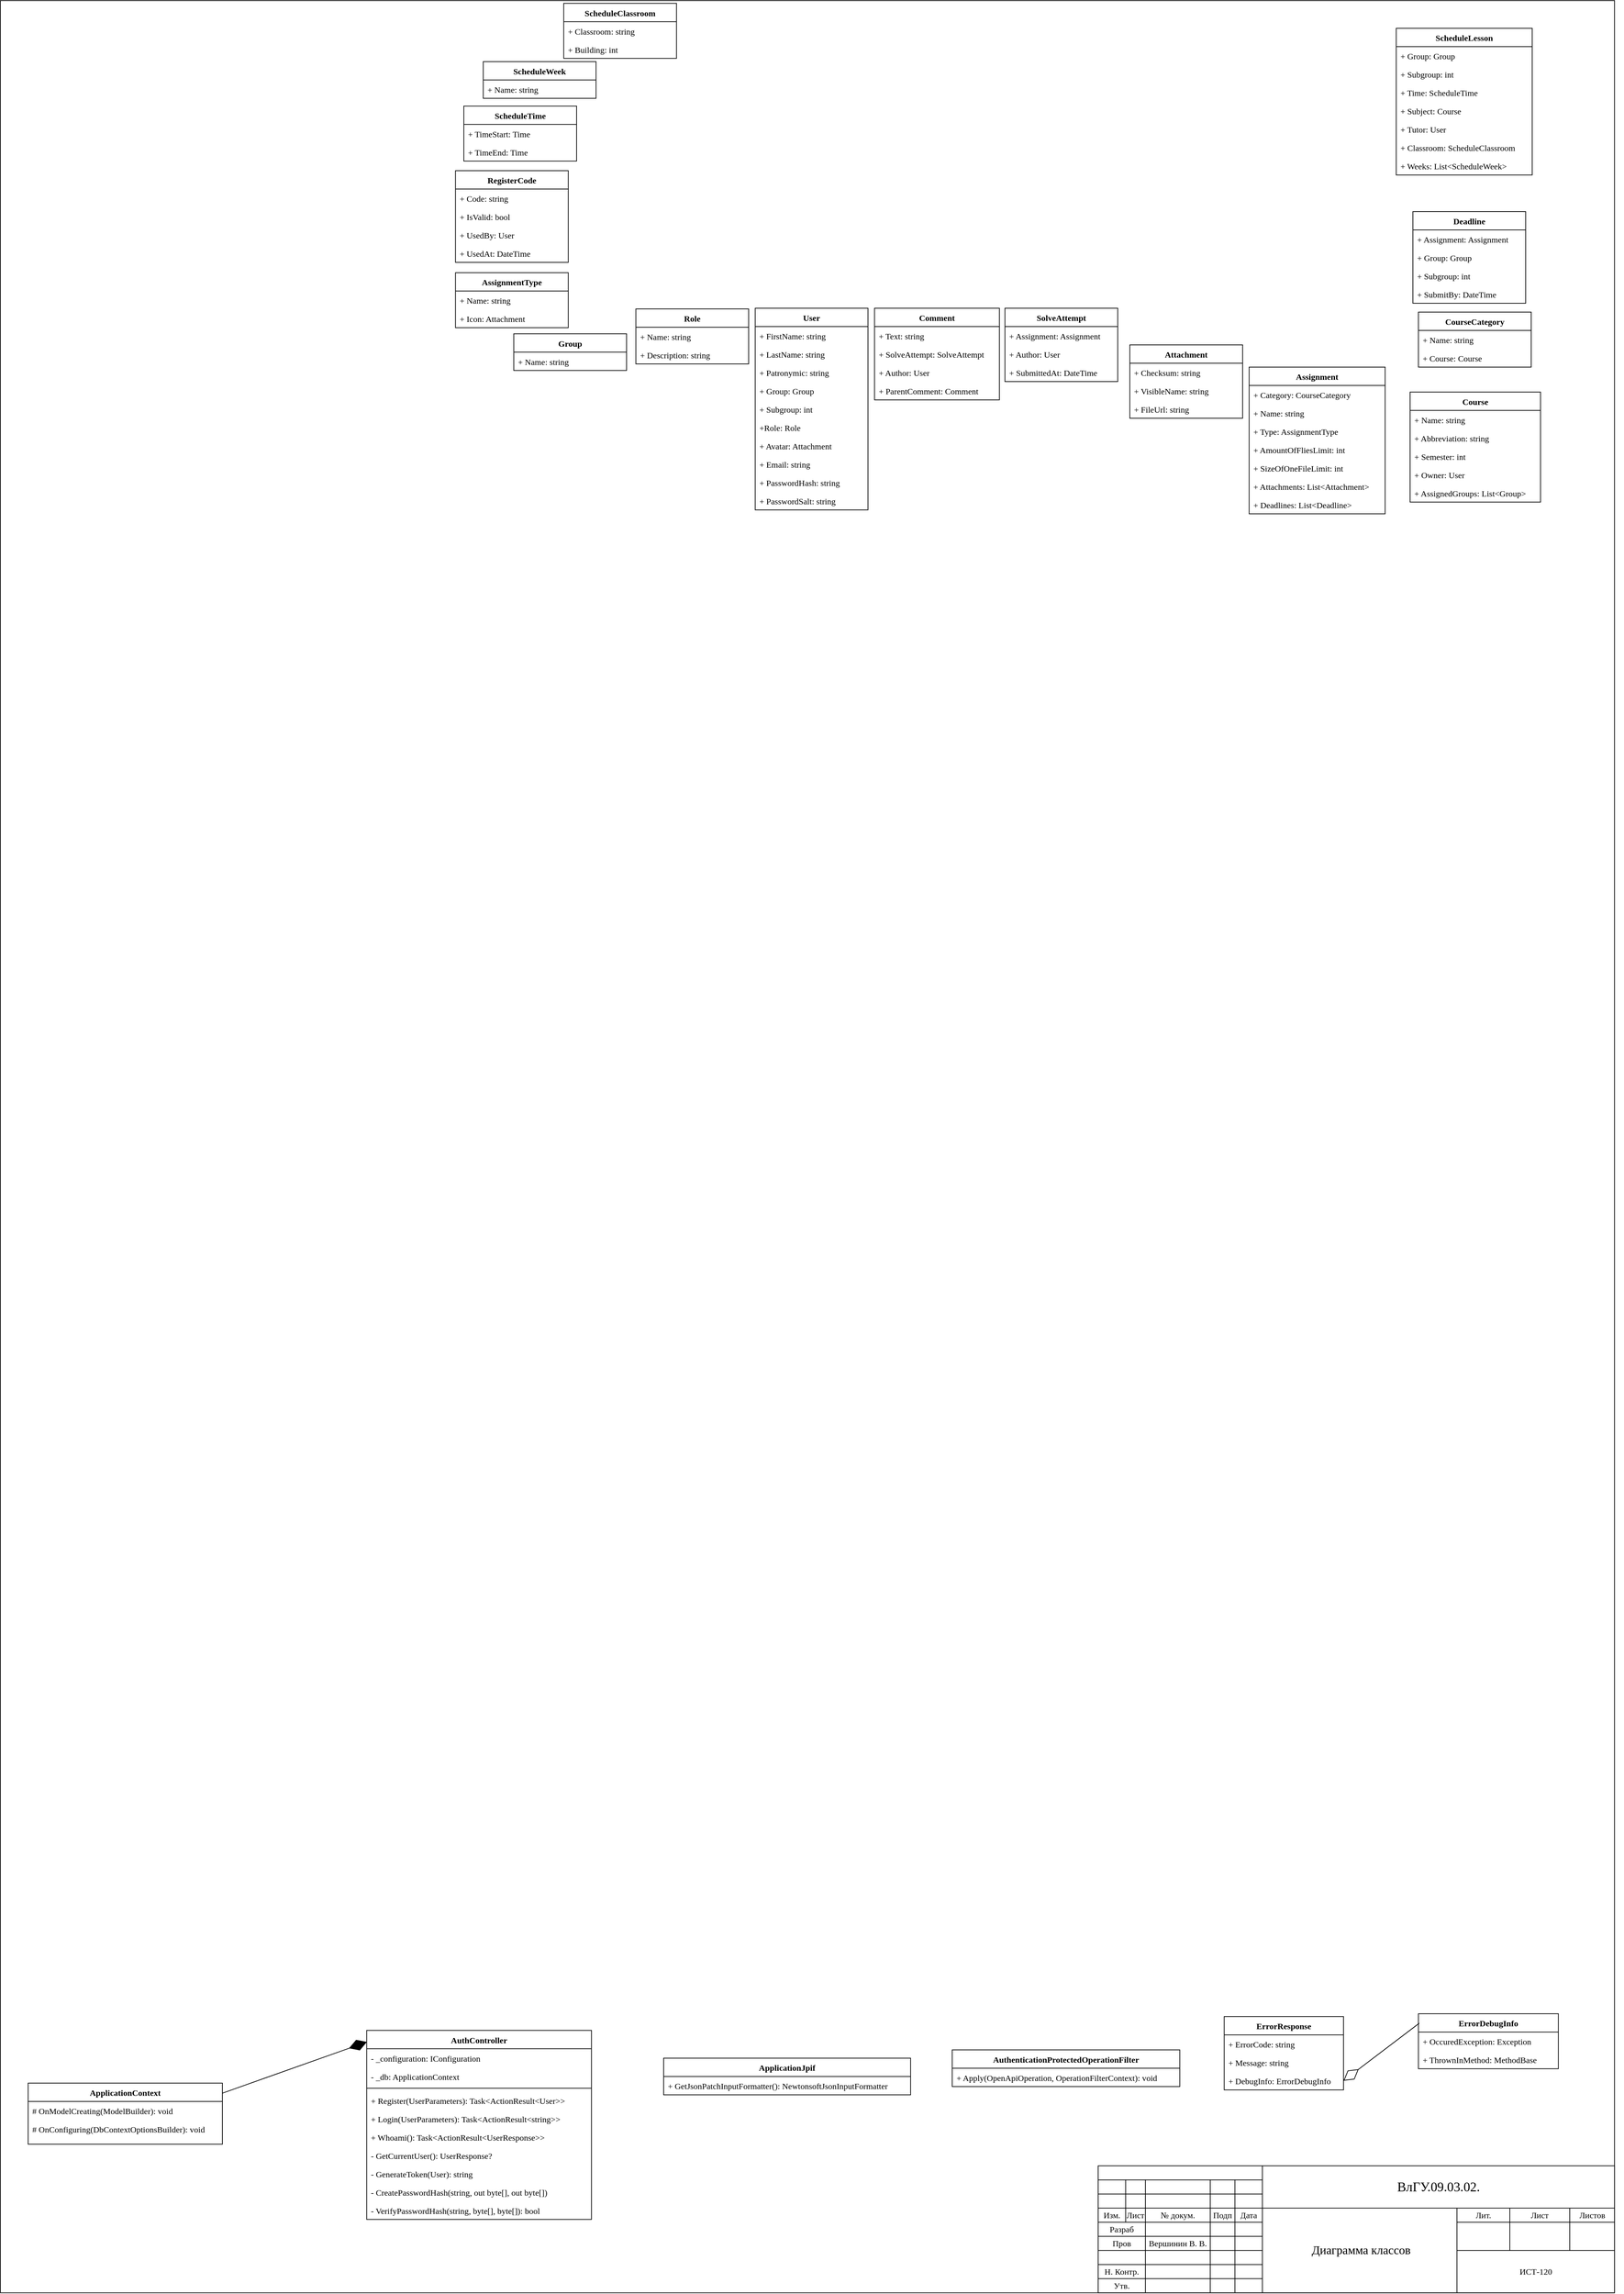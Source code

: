 <mxfile version="20.3.0" type="github">
  <diagram id="R2lEEEUBdFMjLlhIrx00" name="Page-1">
    <mxGraphModel dx="2370" dy="1310" grid="1" gridSize="3.937" guides="1" tooltips="1" connect="1" arrows="1" fold="1" page="1" pageScale="1" pageWidth="2339" pageHeight="3300" math="0" shadow="0" extFonts="Permanent Marker^https://fonts.googleapis.com/css?family=Permanent+Marker">
      <root>
        <mxCell id="0" />
        <mxCell id="1" parent="0" />
        <mxCell id="hRsAympE7n8ipThZUoXn-5" value="" style="group" parent="1" vertex="1" connectable="0">
          <mxGeometry x="39.37" y="11.81" width="2290.006" height="3250.028" as="geometry" />
        </mxCell>
        <mxCell id="Re88ZT5anFD6ZDDiWKG8-269" value="" style="group" parent="hRsAympE7n8ipThZUoXn-5" vertex="1" connectable="0">
          <mxGeometry x="-11.81" width="2290.001" height="3250" as="geometry" />
        </mxCell>
        <mxCell id="bOlvTl43doBLw3R69mOg-1" value="" style="rounded=0;whiteSpace=wrap;html=1;fillColor=none;" parent="Re88ZT5anFD6ZDDiWKG8-269" vertex="1">
          <mxGeometry width="2290" height="3250" as="geometry" />
        </mxCell>
        <mxCell id="Re88ZT5anFD6ZDDiWKG8-87" value="" style="shape=table;html=1;whiteSpace=wrap;startSize=0;container=1;collapsible=0;childLayout=tableLayout;sketch=0;" parent="Re88ZT5anFD6ZDDiWKG8-269" vertex="1">
          <mxGeometry x="1557.45" y="3070" width="732.551" height="180" as="geometry" />
        </mxCell>
        <mxCell id="Re88ZT5anFD6ZDDiWKG8-88" value="" style="shape=tableRow;horizontal=0;startSize=0;swimlaneHead=0;swimlaneBody=0;top=0;left=0;bottom=0;right=0;collapsible=0;dropTarget=0;fillColor=none;points=[[0,0.5],[1,0.5]];portConstraint=eastwest;dashed=1;sketch=0;" parent="Re88ZT5anFD6ZDDiWKG8-87" vertex="1">
          <mxGeometry width="732.551" height="20" as="geometry" />
        </mxCell>
        <mxCell id="Re88ZT5anFD6ZDDiWKG8-89" value="" style="shape=partialRectangle;html=1;whiteSpace=wrap;connectable=0;fillColor=none;top=0;left=0;bottom=0;right=0;overflow=hidden;dashed=1;sketch=0;rowspan=1;colspan=6;" parent="Re88ZT5anFD6ZDDiWKG8-88" vertex="1">
          <mxGeometry width="233" height="20" as="geometry">
            <mxRectangle width="39" height="20" as="alternateBounds" />
          </mxGeometry>
        </mxCell>
        <mxCell id="Re88ZT5anFD6ZDDiWKG8-90" value="" style="shape=partialRectangle;html=1;whiteSpace=wrap;connectable=0;fillColor=none;top=0;left=0;bottom=0;right=0;overflow=hidden;dashed=1;sketch=0;" parent="Re88ZT5anFD6ZDDiWKG8-88" vertex="1" visible="0">
          <mxGeometry x="39" width="28" height="20" as="geometry">
            <mxRectangle width="28" height="20" as="alternateBounds" />
          </mxGeometry>
        </mxCell>
        <mxCell id="Re88ZT5anFD6ZDDiWKG8-91" value="" style="shape=partialRectangle;html=1;whiteSpace=wrap;connectable=0;fillColor=none;top=0;left=0;bottom=0;right=0;overflow=hidden;dashed=1;sketch=0;" parent="Re88ZT5anFD6ZDDiWKG8-88" vertex="1" visible="0">
          <mxGeometry x="67" width="52" height="20" as="geometry">
            <mxRectangle width="52" height="20" as="alternateBounds" />
          </mxGeometry>
        </mxCell>
        <mxCell id="Re88ZT5anFD6ZDDiWKG8-100" style="shape=partialRectangle;html=1;whiteSpace=wrap;connectable=0;fillColor=none;top=0;left=0;bottom=0;right=0;overflow=hidden;dashed=1;sketch=0;" parent="Re88ZT5anFD6ZDDiWKG8-88" vertex="1" visible="0">
          <mxGeometry x="119" width="40" height="20" as="geometry">
            <mxRectangle width="40" height="20" as="alternateBounds" />
          </mxGeometry>
        </mxCell>
        <mxCell id="Re88ZT5anFD6ZDDiWKG8-103" style="shape=partialRectangle;html=1;whiteSpace=wrap;connectable=0;fillColor=none;top=0;left=0;bottom=0;right=0;overflow=hidden;dashed=1;sketch=0;" parent="Re88ZT5anFD6ZDDiWKG8-88" vertex="1" visible="0">
          <mxGeometry x="159" width="35" height="20" as="geometry">
            <mxRectangle width="35" height="20" as="alternateBounds" />
          </mxGeometry>
        </mxCell>
        <mxCell id="Re88ZT5anFD6ZDDiWKG8-106" style="shape=partialRectangle;html=1;whiteSpace=wrap;connectable=0;fillColor=none;top=0;left=0;bottom=0;right=0;overflow=hidden;dashed=1;sketch=0;" parent="Re88ZT5anFD6ZDDiWKG8-88" vertex="1" visible="0">
          <mxGeometry x="194" width="39" height="20" as="geometry">
            <mxRectangle width="39" height="20" as="alternateBounds" />
          </mxGeometry>
        </mxCell>
        <mxCell id="Re88ZT5anFD6ZDDiWKG8-112" value="&lt;span style=&quot;font-family: &amp;quot;times new roman&amp;quot;, serif; font-size: 18.667px;&quot;&gt;ВлГУ.09.03.02.&lt;/span&gt;" style="shape=partialRectangle;html=1;whiteSpace=wrap;connectable=0;fillColor=none;top=0;left=0;bottom=0;right=0;overflow=hidden;dashed=1;sketch=0;rowspan=3;colspan=12;" parent="Re88ZT5anFD6ZDDiWKG8-88" vertex="1">
          <mxGeometry x="233" width="500" height="60" as="geometry">
            <mxRectangle width="50" height="20" as="alternateBounds" />
          </mxGeometry>
        </mxCell>
        <mxCell id="Re88ZT5anFD6ZDDiWKG8-133" style="shape=partialRectangle;html=1;whiteSpace=wrap;connectable=0;fillColor=none;top=0;left=0;bottom=0;right=0;overflow=hidden;dashed=1;sketch=0;" parent="Re88ZT5anFD6ZDDiWKG8-88" vertex="1" visible="0">
          <mxGeometry x="283" width="39" height="20" as="geometry">
            <mxRectangle width="39" height="20" as="alternateBounds" />
          </mxGeometry>
        </mxCell>
        <mxCell id="Re88ZT5anFD6ZDDiWKG8-136" style="shape=partialRectangle;html=1;whiteSpace=wrap;connectable=0;fillColor=none;top=0;left=0;bottom=0;right=0;overflow=hidden;dashed=1;sketch=0;" parent="Re88ZT5anFD6ZDDiWKG8-88" vertex="1" visible="0">
          <mxGeometry x="322" width="40" height="20" as="geometry">
            <mxRectangle width="40" height="20" as="alternateBounds" />
          </mxGeometry>
        </mxCell>
        <mxCell id="Re88ZT5anFD6ZDDiWKG8-139" style="shape=partialRectangle;html=1;whiteSpace=wrap;connectable=0;fillColor=none;top=0;left=0;bottom=0;right=0;overflow=hidden;dashed=1;sketch=0;" parent="Re88ZT5anFD6ZDDiWKG8-88" vertex="1" visible="0">
          <mxGeometry x="362" width="39" height="20" as="geometry">
            <mxRectangle width="39" height="20" as="alternateBounds" />
          </mxGeometry>
        </mxCell>
        <mxCell id="Re88ZT5anFD6ZDDiWKG8-142" style="shape=partialRectangle;html=1;whiteSpace=wrap;connectable=0;fillColor=none;top=0;left=0;bottom=0;right=0;overflow=hidden;dashed=1;sketch=0;" parent="Re88ZT5anFD6ZDDiWKG8-88" vertex="1" visible="0">
          <mxGeometry x="401" width="40" height="20" as="geometry">
            <mxRectangle width="40" height="20" as="alternateBounds" />
          </mxGeometry>
        </mxCell>
        <mxCell id="Re88ZT5anFD6ZDDiWKG8-145" style="shape=partialRectangle;html=1;whiteSpace=wrap;connectable=0;fillColor=none;top=0;left=0;bottom=0;right=0;overflow=hidden;dashed=1;sketch=0;" parent="Re88ZT5anFD6ZDDiWKG8-88" vertex="1" visible="0">
          <mxGeometry x="441" width="39" height="20" as="geometry">
            <mxRectangle width="39" height="20" as="alternateBounds" />
          </mxGeometry>
        </mxCell>
        <mxCell id="Re88ZT5anFD6ZDDiWKG8-115" style="shape=partialRectangle;html=1;whiteSpace=wrap;connectable=0;fillColor=none;top=0;left=0;bottom=0;right=0;overflow=hidden;dashed=1;sketch=0;" parent="Re88ZT5anFD6ZDDiWKG8-88" vertex="1" visible="0">
          <mxGeometry x="480" width="29" height="20" as="geometry">
            <mxRectangle width="29" height="20" as="alternateBounds" />
          </mxGeometry>
        </mxCell>
        <mxCell id="Re88ZT5anFD6ZDDiWKG8-130" style="shape=partialRectangle;html=1;whiteSpace=wrap;connectable=0;fillColor=none;top=0;left=0;bottom=0;right=0;overflow=hidden;dashed=1;sketch=0;" parent="Re88ZT5anFD6ZDDiWKG8-88" vertex="1" visible="0">
          <mxGeometry x="509" width="75" height="20" as="geometry">
            <mxRectangle width="75" height="20" as="alternateBounds" />
          </mxGeometry>
        </mxCell>
        <mxCell id="Re88ZT5anFD6ZDDiWKG8-127" style="shape=partialRectangle;html=1;whiteSpace=wrap;connectable=0;fillColor=none;top=0;left=0;bottom=0;right=0;overflow=hidden;dashed=1;sketch=0;" parent="Re88ZT5anFD6ZDDiWKG8-88" vertex="1" visible="0">
          <mxGeometry x="584" width="85" height="20" as="geometry">
            <mxRectangle width="85" height="20" as="alternateBounds" />
          </mxGeometry>
        </mxCell>
        <mxCell id="Re88ZT5anFD6ZDDiWKG8-124" style="shape=partialRectangle;html=1;whiteSpace=wrap;connectable=0;fillColor=none;top=0;left=0;bottom=0;right=0;overflow=hidden;dashed=1;sketch=0;" parent="Re88ZT5anFD6ZDDiWKG8-88" vertex="1" visible="0">
          <mxGeometry x="669" width="64" height="20" as="geometry">
            <mxRectangle width="64" height="20" as="alternateBounds" />
          </mxGeometry>
        </mxCell>
        <mxCell id="Re88ZT5anFD6ZDDiWKG8-92" value="" style="shape=tableRow;horizontal=0;startSize=0;swimlaneHead=0;swimlaneBody=0;top=0;left=0;bottom=0;right=0;collapsible=0;dropTarget=0;fillColor=none;points=[[0,0.5],[1,0.5]];portConstraint=eastwest;dashed=1;sketch=0;" parent="Re88ZT5anFD6ZDDiWKG8-87" vertex="1">
          <mxGeometry y="20" width="732.551" height="20" as="geometry" />
        </mxCell>
        <mxCell id="Re88ZT5anFD6ZDDiWKG8-93" value="" style="shape=partialRectangle;html=1;whiteSpace=wrap;connectable=0;fillColor=none;top=0;left=0;bottom=0;right=0;overflow=hidden;dashed=1;sketch=0;" parent="Re88ZT5anFD6ZDDiWKG8-92" vertex="1">
          <mxGeometry width="39" height="20" as="geometry">
            <mxRectangle width="39" height="20" as="alternateBounds" />
          </mxGeometry>
        </mxCell>
        <mxCell id="Re88ZT5anFD6ZDDiWKG8-94" value="" style="shape=partialRectangle;html=1;whiteSpace=wrap;connectable=0;fillColor=none;top=0;left=0;bottom=0;right=0;overflow=hidden;dashed=1;sketch=0;" parent="Re88ZT5anFD6ZDDiWKG8-92" vertex="1">
          <mxGeometry x="39" width="28" height="20" as="geometry">
            <mxRectangle width="28" height="20" as="alternateBounds" />
          </mxGeometry>
        </mxCell>
        <mxCell id="Re88ZT5anFD6ZDDiWKG8-95" value="" style="shape=partialRectangle;html=1;whiteSpace=wrap;connectable=0;fillColor=none;top=0;left=0;bottom=0;right=0;overflow=hidden;dashed=1;sketch=0;rowspan=1;colspan=2;" parent="Re88ZT5anFD6ZDDiWKG8-92" vertex="1">
          <mxGeometry x="67" width="92" height="20" as="geometry">
            <mxRectangle width="52" height="20" as="alternateBounds" />
          </mxGeometry>
        </mxCell>
        <mxCell id="Re88ZT5anFD6ZDDiWKG8-101" style="shape=partialRectangle;html=1;whiteSpace=wrap;connectable=0;fillColor=none;top=0;left=0;bottom=0;right=0;overflow=hidden;dashed=1;sketch=0;" parent="Re88ZT5anFD6ZDDiWKG8-92" vertex="1" visible="0">
          <mxGeometry x="119" width="40" height="20" as="geometry">
            <mxRectangle width="40" height="20" as="alternateBounds" />
          </mxGeometry>
        </mxCell>
        <mxCell id="Re88ZT5anFD6ZDDiWKG8-104" style="shape=partialRectangle;html=1;whiteSpace=wrap;connectable=0;fillColor=none;top=0;left=0;bottom=0;right=0;overflow=hidden;dashed=1;sketch=0;" parent="Re88ZT5anFD6ZDDiWKG8-92" vertex="1">
          <mxGeometry x="159" width="35" height="20" as="geometry">
            <mxRectangle width="35" height="20" as="alternateBounds" />
          </mxGeometry>
        </mxCell>
        <mxCell id="Re88ZT5anFD6ZDDiWKG8-107" style="shape=partialRectangle;html=1;whiteSpace=wrap;connectable=0;fillColor=none;top=0;left=0;bottom=0;right=0;overflow=hidden;dashed=1;sketch=0;" parent="Re88ZT5anFD6ZDDiWKG8-92" vertex="1">
          <mxGeometry x="194" width="39" height="20" as="geometry">
            <mxRectangle width="39" height="20" as="alternateBounds" />
          </mxGeometry>
        </mxCell>
        <mxCell id="Re88ZT5anFD6ZDDiWKG8-113" style="shape=partialRectangle;html=1;whiteSpace=wrap;connectable=0;fillColor=none;top=0;left=0;bottom=0;right=0;overflow=hidden;dashed=1;sketch=0;" parent="Re88ZT5anFD6ZDDiWKG8-92" vertex="1" visible="0">
          <mxGeometry x="233" width="50" height="20" as="geometry">
            <mxRectangle width="50" height="20" as="alternateBounds" />
          </mxGeometry>
        </mxCell>
        <mxCell id="Re88ZT5anFD6ZDDiWKG8-134" style="shape=partialRectangle;html=1;whiteSpace=wrap;connectable=0;fillColor=none;top=0;left=0;bottom=0;right=0;overflow=hidden;dashed=1;sketch=0;" parent="Re88ZT5anFD6ZDDiWKG8-92" vertex="1" visible="0">
          <mxGeometry x="283" width="39" height="20" as="geometry">
            <mxRectangle width="39" height="20" as="alternateBounds" />
          </mxGeometry>
        </mxCell>
        <mxCell id="Re88ZT5anFD6ZDDiWKG8-137" style="shape=partialRectangle;html=1;whiteSpace=wrap;connectable=0;fillColor=none;top=0;left=0;bottom=0;right=0;overflow=hidden;dashed=1;sketch=0;" parent="Re88ZT5anFD6ZDDiWKG8-92" vertex="1" visible="0">
          <mxGeometry x="322" width="40" height="20" as="geometry">
            <mxRectangle width="40" height="20" as="alternateBounds" />
          </mxGeometry>
        </mxCell>
        <mxCell id="Re88ZT5anFD6ZDDiWKG8-140" style="shape=partialRectangle;html=1;whiteSpace=wrap;connectable=0;fillColor=none;top=0;left=0;bottom=0;right=0;overflow=hidden;dashed=1;sketch=0;" parent="Re88ZT5anFD6ZDDiWKG8-92" vertex="1" visible="0">
          <mxGeometry x="362" width="39" height="20" as="geometry">
            <mxRectangle width="39" height="20" as="alternateBounds" />
          </mxGeometry>
        </mxCell>
        <mxCell id="Re88ZT5anFD6ZDDiWKG8-143" style="shape=partialRectangle;html=1;whiteSpace=wrap;connectable=0;fillColor=none;top=0;left=0;bottom=0;right=0;overflow=hidden;dashed=1;sketch=0;" parent="Re88ZT5anFD6ZDDiWKG8-92" vertex="1" visible="0">
          <mxGeometry x="401" width="40" height="20" as="geometry">
            <mxRectangle width="40" height="20" as="alternateBounds" />
          </mxGeometry>
        </mxCell>
        <mxCell id="Re88ZT5anFD6ZDDiWKG8-146" style="shape=partialRectangle;html=1;whiteSpace=wrap;connectable=0;fillColor=none;top=0;left=0;bottom=0;right=0;overflow=hidden;dashed=1;sketch=0;" parent="Re88ZT5anFD6ZDDiWKG8-92" vertex="1" visible="0">
          <mxGeometry x="441" width="39" height="20" as="geometry">
            <mxRectangle width="39" height="20" as="alternateBounds" />
          </mxGeometry>
        </mxCell>
        <mxCell id="Re88ZT5anFD6ZDDiWKG8-116" style="shape=partialRectangle;html=1;whiteSpace=wrap;connectable=0;fillColor=none;top=0;left=0;bottom=0;right=0;overflow=hidden;dashed=1;sketch=0;" parent="Re88ZT5anFD6ZDDiWKG8-92" vertex="1" visible="0">
          <mxGeometry x="480" width="29" height="20" as="geometry">
            <mxRectangle width="29" height="20" as="alternateBounds" />
          </mxGeometry>
        </mxCell>
        <mxCell id="Re88ZT5anFD6ZDDiWKG8-131" style="shape=partialRectangle;html=1;whiteSpace=wrap;connectable=0;fillColor=none;top=0;left=0;bottom=0;right=0;overflow=hidden;dashed=1;sketch=0;" parent="Re88ZT5anFD6ZDDiWKG8-92" vertex="1" visible="0">
          <mxGeometry x="509" width="75" height="20" as="geometry">
            <mxRectangle width="75" height="20" as="alternateBounds" />
          </mxGeometry>
        </mxCell>
        <mxCell id="Re88ZT5anFD6ZDDiWKG8-128" style="shape=partialRectangle;html=1;whiteSpace=wrap;connectable=0;fillColor=none;top=0;left=0;bottom=0;right=0;overflow=hidden;dashed=1;sketch=0;" parent="Re88ZT5anFD6ZDDiWKG8-92" vertex="1" visible="0">
          <mxGeometry x="584" width="85" height="20" as="geometry">
            <mxRectangle width="85" height="20" as="alternateBounds" />
          </mxGeometry>
        </mxCell>
        <mxCell id="Re88ZT5anFD6ZDDiWKG8-125" style="shape=partialRectangle;html=1;whiteSpace=wrap;connectable=0;fillColor=none;top=0;left=0;bottom=0;right=0;overflow=hidden;dashed=1;sketch=0;" parent="Re88ZT5anFD6ZDDiWKG8-92" vertex="1" visible="0">
          <mxGeometry x="669" width="64" height="20" as="geometry">
            <mxRectangle width="64" height="20" as="alternateBounds" />
          </mxGeometry>
        </mxCell>
        <mxCell id="Re88ZT5anFD6ZDDiWKG8-96" value="" style="shape=tableRow;horizontal=0;startSize=0;swimlaneHead=0;swimlaneBody=0;top=0;left=0;bottom=0;right=0;collapsible=0;dropTarget=0;fillColor=none;points=[[0,0.5],[1,0.5]];portConstraint=eastwest;dashed=1;sketch=0;" parent="Re88ZT5anFD6ZDDiWKG8-87" vertex="1">
          <mxGeometry y="40" width="732.551" height="20" as="geometry" />
        </mxCell>
        <mxCell id="Re88ZT5anFD6ZDDiWKG8-97" value="" style="shape=partialRectangle;html=1;whiteSpace=wrap;connectable=0;fillColor=none;top=0;left=0;bottom=0;right=0;overflow=hidden;dashed=1;sketch=0;" parent="Re88ZT5anFD6ZDDiWKG8-96" vertex="1">
          <mxGeometry width="39" height="20" as="geometry">
            <mxRectangle width="39" height="20" as="alternateBounds" />
          </mxGeometry>
        </mxCell>
        <mxCell id="Re88ZT5anFD6ZDDiWKG8-98" value="" style="shape=partialRectangle;html=1;whiteSpace=wrap;connectable=0;fillColor=none;top=0;left=0;bottom=0;right=0;overflow=hidden;dashed=1;sketch=0;" parent="Re88ZT5anFD6ZDDiWKG8-96" vertex="1">
          <mxGeometry x="39" width="28" height="20" as="geometry">
            <mxRectangle width="28" height="20" as="alternateBounds" />
          </mxGeometry>
        </mxCell>
        <mxCell id="Re88ZT5anFD6ZDDiWKG8-99" value="" style="shape=partialRectangle;html=1;whiteSpace=wrap;connectable=0;fillColor=none;top=0;left=0;bottom=0;right=0;overflow=hidden;pointerEvents=1;dashed=1;sketch=0;rowspan=1;colspan=2;" parent="Re88ZT5anFD6ZDDiWKG8-96" vertex="1">
          <mxGeometry x="67" width="92" height="20" as="geometry">
            <mxRectangle width="52" height="20" as="alternateBounds" />
          </mxGeometry>
        </mxCell>
        <mxCell id="Re88ZT5anFD6ZDDiWKG8-102" style="shape=partialRectangle;html=1;whiteSpace=wrap;connectable=0;fillColor=none;top=0;left=0;bottom=0;right=0;overflow=hidden;pointerEvents=1;dashed=1;sketch=0;" parent="Re88ZT5anFD6ZDDiWKG8-96" vertex="1" visible="0">
          <mxGeometry x="119" width="40" height="20" as="geometry">
            <mxRectangle width="40" height="20" as="alternateBounds" />
          </mxGeometry>
        </mxCell>
        <mxCell id="Re88ZT5anFD6ZDDiWKG8-105" style="shape=partialRectangle;html=1;whiteSpace=wrap;connectable=0;fillColor=none;top=0;left=0;bottom=0;right=0;overflow=hidden;pointerEvents=1;dashed=1;sketch=0;" parent="Re88ZT5anFD6ZDDiWKG8-96" vertex="1">
          <mxGeometry x="159" width="35" height="20" as="geometry">
            <mxRectangle width="35" height="20" as="alternateBounds" />
          </mxGeometry>
        </mxCell>
        <mxCell id="Re88ZT5anFD6ZDDiWKG8-108" style="shape=partialRectangle;html=1;whiteSpace=wrap;connectable=0;fillColor=none;top=0;left=0;bottom=0;right=0;overflow=hidden;pointerEvents=1;dashed=1;sketch=0;" parent="Re88ZT5anFD6ZDDiWKG8-96" vertex="1">
          <mxGeometry x="194" width="39" height="20" as="geometry">
            <mxRectangle width="39" height="20" as="alternateBounds" />
          </mxGeometry>
        </mxCell>
        <mxCell id="Re88ZT5anFD6ZDDiWKG8-114" style="shape=partialRectangle;html=1;whiteSpace=wrap;connectable=0;fillColor=none;top=0;left=0;bottom=0;right=0;overflow=hidden;pointerEvents=1;dashed=1;sketch=0;" parent="Re88ZT5anFD6ZDDiWKG8-96" vertex="1" visible="0">
          <mxGeometry x="233" width="50" height="20" as="geometry">
            <mxRectangle width="50" height="20" as="alternateBounds" />
          </mxGeometry>
        </mxCell>
        <mxCell id="Re88ZT5anFD6ZDDiWKG8-135" style="shape=partialRectangle;html=1;whiteSpace=wrap;connectable=0;fillColor=none;top=0;left=0;bottom=0;right=0;overflow=hidden;pointerEvents=1;dashed=1;sketch=0;" parent="Re88ZT5anFD6ZDDiWKG8-96" vertex="1" visible="0">
          <mxGeometry x="283" width="39" height="20" as="geometry">
            <mxRectangle width="39" height="20" as="alternateBounds" />
          </mxGeometry>
        </mxCell>
        <mxCell id="Re88ZT5anFD6ZDDiWKG8-138" style="shape=partialRectangle;html=1;whiteSpace=wrap;connectable=0;fillColor=none;top=0;left=0;bottom=0;right=0;overflow=hidden;pointerEvents=1;dashed=1;sketch=0;" parent="Re88ZT5anFD6ZDDiWKG8-96" vertex="1" visible="0">
          <mxGeometry x="322" width="40" height="20" as="geometry">
            <mxRectangle width="40" height="20" as="alternateBounds" />
          </mxGeometry>
        </mxCell>
        <mxCell id="Re88ZT5anFD6ZDDiWKG8-141" style="shape=partialRectangle;html=1;whiteSpace=wrap;connectable=0;fillColor=none;top=0;left=0;bottom=0;right=0;overflow=hidden;pointerEvents=1;dashed=1;sketch=0;" parent="Re88ZT5anFD6ZDDiWKG8-96" vertex="1" visible="0">
          <mxGeometry x="362" width="39" height="20" as="geometry">
            <mxRectangle width="39" height="20" as="alternateBounds" />
          </mxGeometry>
        </mxCell>
        <mxCell id="Re88ZT5anFD6ZDDiWKG8-144" style="shape=partialRectangle;html=1;whiteSpace=wrap;connectable=0;fillColor=none;top=0;left=0;bottom=0;right=0;overflow=hidden;pointerEvents=1;dashed=1;sketch=0;" parent="Re88ZT5anFD6ZDDiWKG8-96" vertex="1" visible="0">
          <mxGeometry x="401" width="40" height="20" as="geometry">
            <mxRectangle width="40" height="20" as="alternateBounds" />
          </mxGeometry>
        </mxCell>
        <mxCell id="Re88ZT5anFD6ZDDiWKG8-147" style="shape=partialRectangle;html=1;whiteSpace=wrap;connectable=0;fillColor=none;top=0;left=0;bottom=0;right=0;overflow=hidden;pointerEvents=1;dashed=1;sketch=0;" parent="Re88ZT5anFD6ZDDiWKG8-96" vertex="1" visible="0">
          <mxGeometry x="441" width="39" height="20" as="geometry">
            <mxRectangle width="39" height="20" as="alternateBounds" />
          </mxGeometry>
        </mxCell>
        <mxCell id="Re88ZT5anFD6ZDDiWKG8-117" style="shape=partialRectangle;html=1;whiteSpace=wrap;connectable=0;fillColor=none;top=0;left=0;bottom=0;right=0;overflow=hidden;pointerEvents=1;dashed=1;sketch=0;" parent="Re88ZT5anFD6ZDDiWKG8-96" vertex="1" visible="0">
          <mxGeometry x="480" width="29" height="20" as="geometry">
            <mxRectangle width="29" height="20" as="alternateBounds" />
          </mxGeometry>
        </mxCell>
        <mxCell id="Re88ZT5anFD6ZDDiWKG8-132" style="shape=partialRectangle;html=1;whiteSpace=wrap;connectable=0;fillColor=none;top=0;left=0;bottom=0;right=0;overflow=hidden;pointerEvents=1;dashed=1;sketch=0;" parent="Re88ZT5anFD6ZDDiWKG8-96" vertex="1" visible="0">
          <mxGeometry x="509" width="75" height="20" as="geometry">
            <mxRectangle width="75" height="20" as="alternateBounds" />
          </mxGeometry>
        </mxCell>
        <mxCell id="Re88ZT5anFD6ZDDiWKG8-129" style="shape=partialRectangle;html=1;whiteSpace=wrap;connectable=0;fillColor=none;top=0;left=0;bottom=0;right=0;overflow=hidden;pointerEvents=1;dashed=1;sketch=0;" parent="Re88ZT5anFD6ZDDiWKG8-96" vertex="1" visible="0">
          <mxGeometry x="584" width="85" height="20" as="geometry">
            <mxRectangle width="85" height="20" as="alternateBounds" />
          </mxGeometry>
        </mxCell>
        <mxCell id="Re88ZT5anFD6ZDDiWKG8-126" style="shape=partialRectangle;html=1;whiteSpace=wrap;connectable=0;fillColor=none;top=0;left=0;bottom=0;right=0;overflow=hidden;pointerEvents=1;dashed=1;sketch=0;" parent="Re88ZT5anFD6ZDDiWKG8-96" vertex="1" visible="0">
          <mxGeometry x="669" width="64" height="20" as="geometry">
            <mxRectangle width="64" height="20" as="alternateBounds" />
          </mxGeometry>
        </mxCell>
        <mxCell id="Re88ZT5anFD6ZDDiWKG8-248" style="shape=tableRow;horizontal=0;startSize=0;swimlaneHead=0;swimlaneBody=0;top=0;left=0;bottom=0;right=0;collapsible=0;dropTarget=0;fillColor=none;points=[[0,0.5],[1,0.5]];portConstraint=eastwest;dashed=1;sketch=0;" parent="Re88ZT5anFD6ZDDiWKG8-87" vertex="1">
          <mxGeometry y="60" width="732.551" height="20" as="geometry" />
        </mxCell>
        <mxCell id="Re88ZT5anFD6ZDDiWKG8-249" value="&lt;font face=&quot;Times New Roman&quot;&gt;Изм.&lt;/font&gt;" style="shape=partialRectangle;html=1;whiteSpace=wrap;connectable=0;fillColor=none;top=0;left=0;bottom=0;right=0;overflow=hidden;dashed=1;sketch=0;" parent="Re88ZT5anFD6ZDDiWKG8-248" vertex="1">
          <mxGeometry width="39" height="20" as="geometry">
            <mxRectangle width="39" height="20" as="alternateBounds" />
          </mxGeometry>
        </mxCell>
        <mxCell id="Re88ZT5anFD6ZDDiWKG8-250" value="&lt;font face=&quot;Times New Roman&quot;&gt;Лист&lt;/font&gt;" style="shape=partialRectangle;html=1;whiteSpace=wrap;connectable=0;fillColor=none;top=0;left=0;bottom=0;right=0;overflow=hidden;dashed=1;sketch=0;" parent="Re88ZT5anFD6ZDDiWKG8-248" vertex="1">
          <mxGeometry x="39" width="28" height="20" as="geometry">
            <mxRectangle width="28" height="20" as="alternateBounds" />
          </mxGeometry>
        </mxCell>
        <mxCell id="Re88ZT5anFD6ZDDiWKG8-251" value="&lt;font face=&quot;Times New Roman&quot;&gt;№ докум.&lt;/font&gt;" style="shape=partialRectangle;html=1;whiteSpace=wrap;connectable=0;fillColor=none;top=0;left=0;bottom=0;right=0;overflow=hidden;pointerEvents=1;dashed=1;sketch=0;rowspan=1;colspan=2;" parent="Re88ZT5anFD6ZDDiWKG8-248" vertex="1">
          <mxGeometry x="67" width="92" height="20" as="geometry">
            <mxRectangle width="52" height="20" as="alternateBounds" />
          </mxGeometry>
        </mxCell>
        <mxCell id="Re88ZT5anFD6ZDDiWKG8-252" style="shape=partialRectangle;html=1;whiteSpace=wrap;connectable=0;fillColor=none;top=0;left=0;bottom=0;right=0;overflow=hidden;pointerEvents=1;dashed=1;sketch=0;" parent="Re88ZT5anFD6ZDDiWKG8-248" vertex="1" visible="0">
          <mxGeometry x="119" width="40" height="20" as="geometry">
            <mxRectangle width="40" height="20" as="alternateBounds" />
          </mxGeometry>
        </mxCell>
        <mxCell id="Re88ZT5anFD6ZDDiWKG8-253" value="&lt;font face=&quot;Times New Roman&quot;&gt;Подп&lt;/font&gt;" style="shape=partialRectangle;html=1;whiteSpace=wrap;connectable=0;fillColor=none;top=0;left=0;bottom=0;right=0;overflow=hidden;pointerEvents=1;dashed=1;sketch=0;" parent="Re88ZT5anFD6ZDDiWKG8-248" vertex="1">
          <mxGeometry x="159" width="35" height="20" as="geometry">
            <mxRectangle width="35" height="20" as="alternateBounds" />
          </mxGeometry>
        </mxCell>
        <mxCell id="Re88ZT5anFD6ZDDiWKG8-254" value="&lt;font face=&quot;Times New Roman&quot;&gt;Дата&lt;/font&gt;" style="shape=partialRectangle;html=1;whiteSpace=wrap;connectable=0;fillColor=none;top=0;left=0;bottom=0;right=0;overflow=hidden;pointerEvents=1;dashed=1;sketch=0;" parent="Re88ZT5anFD6ZDDiWKG8-248" vertex="1">
          <mxGeometry x="194" width="39" height="20" as="geometry">
            <mxRectangle width="39" height="20" as="alternateBounds" />
          </mxGeometry>
        </mxCell>
        <mxCell id="Re88ZT5anFD6ZDDiWKG8-256" value="&lt;span style=&quot;font-family: &amp;quot;Times New Roman&amp;quot;; font-size: 17px;&quot;&gt;&amp;nbsp;Диаграмма классов&lt;/span&gt;" style="shape=partialRectangle;html=1;whiteSpace=wrap;connectable=0;fillColor=none;top=0;left=0;bottom=0;right=0;overflow=hidden;pointerEvents=1;dashed=1;sketch=0;rowspan=6;colspan=7;" parent="Re88ZT5anFD6ZDDiWKG8-248" vertex="1">
          <mxGeometry x="233" width="276" height="120" as="geometry">
            <mxRectangle width="50" height="20" as="alternateBounds" />
          </mxGeometry>
        </mxCell>
        <mxCell id="Re88ZT5anFD6ZDDiWKG8-257" style="shape=partialRectangle;html=1;whiteSpace=wrap;connectable=0;fillColor=none;top=0;left=0;bottom=0;right=0;overflow=hidden;pointerEvents=1;dashed=1;sketch=0;" parent="Re88ZT5anFD6ZDDiWKG8-248" vertex="1" visible="0">
          <mxGeometry x="283" width="39" height="20" as="geometry">
            <mxRectangle width="39" height="20" as="alternateBounds" />
          </mxGeometry>
        </mxCell>
        <mxCell id="Re88ZT5anFD6ZDDiWKG8-258" style="shape=partialRectangle;html=1;whiteSpace=wrap;connectable=0;fillColor=none;top=0;left=0;bottom=0;right=0;overflow=hidden;pointerEvents=1;dashed=1;sketch=0;" parent="Re88ZT5anFD6ZDDiWKG8-248" vertex="1" visible="0">
          <mxGeometry x="322" width="40" height="20" as="geometry">
            <mxRectangle width="40" height="20" as="alternateBounds" />
          </mxGeometry>
        </mxCell>
        <mxCell id="Re88ZT5anFD6ZDDiWKG8-259" style="shape=partialRectangle;html=1;whiteSpace=wrap;connectable=0;fillColor=none;top=0;left=0;bottom=0;right=0;overflow=hidden;pointerEvents=1;dashed=1;sketch=0;" parent="Re88ZT5anFD6ZDDiWKG8-248" vertex="1" visible="0">
          <mxGeometry x="362" width="39" height="20" as="geometry">
            <mxRectangle width="39" height="20" as="alternateBounds" />
          </mxGeometry>
        </mxCell>
        <mxCell id="Re88ZT5anFD6ZDDiWKG8-260" style="shape=partialRectangle;html=1;whiteSpace=wrap;connectable=0;fillColor=none;top=0;left=0;bottom=0;right=0;overflow=hidden;pointerEvents=1;dashed=1;sketch=0;" parent="Re88ZT5anFD6ZDDiWKG8-248" vertex="1" visible="0">
          <mxGeometry x="401" width="40" height="20" as="geometry">
            <mxRectangle width="40" height="20" as="alternateBounds" />
          </mxGeometry>
        </mxCell>
        <mxCell id="Re88ZT5anFD6ZDDiWKG8-261" style="shape=partialRectangle;html=1;whiteSpace=wrap;connectable=0;fillColor=none;top=0;left=0;bottom=0;right=0;overflow=hidden;pointerEvents=1;dashed=1;sketch=0;" parent="Re88ZT5anFD6ZDDiWKG8-248" vertex="1" visible="0">
          <mxGeometry x="441" width="39" height="20" as="geometry">
            <mxRectangle width="39" height="20" as="alternateBounds" />
          </mxGeometry>
        </mxCell>
        <mxCell id="Re88ZT5anFD6ZDDiWKG8-262" style="shape=partialRectangle;html=1;whiteSpace=wrap;connectable=0;fillColor=none;top=0;left=0;bottom=0;right=0;overflow=hidden;pointerEvents=1;dashed=1;sketch=0;" parent="Re88ZT5anFD6ZDDiWKG8-248" vertex="1" visible="0">
          <mxGeometry x="480" width="29" height="20" as="geometry">
            <mxRectangle width="29" height="20" as="alternateBounds" />
          </mxGeometry>
        </mxCell>
        <mxCell id="Re88ZT5anFD6ZDDiWKG8-263" value="&lt;font face=&quot;Times New Roman&quot;&gt;Лит.&lt;/font&gt;" style="shape=partialRectangle;html=1;whiteSpace=wrap;connectable=0;fillColor=none;top=0;left=0;bottom=0;right=0;overflow=hidden;pointerEvents=1;dashed=1;sketch=0;" parent="Re88ZT5anFD6ZDDiWKG8-248" vertex="1">
          <mxGeometry x="509" width="75" height="20" as="geometry">
            <mxRectangle width="75" height="20" as="alternateBounds" />
          </mxGeometry>
        </mxCell>
        <mxCell id="Re88ZT5anFD6ZDDiWKG8-264" value="&lt;font face=&quot;Times New Roman&quot;&gt;Лист&lt;/font&gt;" style="shape=partialRectangle;html=1;whiteSpace=wrap;connectable=0;fillColor=none;top=0;left=0;bottom=0;right=0;overflow=hidden;pointerEvents=1;dashed=1;sketch=0;" parent="Re88ZT5anFD6ZDDiWKG8-248" vertex="1">
          <mxGeometry x="584" width="85" height="20" as="geometry">
            <mxRectangle width="85" height="20" as="alternateBounds" />
          </mxGeometry>
        </mxCell>
        <mxCell id="Re88ZT5anFD6ZDDiWKG8-265" value="&lt;font face=&quot;Times New Roman&quot;&gt;Листов&lt;/font&gt;" style="shape=partialRectangle;html=1;whiteSpace=wrap;connectable=0;fillColor=none;top=0;left=0;bottom=0;right=0;overflow=hidden;pointerEvents=1;dashed=1;sketch=0;" parent="Re88ZT5anFD6ZDDiWKG8-248" vertex="1">
          <mxGeometry x="669" width="64" height="20" as="geometry">
            <mxRectangle width="64" height="20" as="alternateBounds" />
          </mxGeometry>
        </mxCell>
        <mxCell id="Re88ZT5anFD6ZDDiWKG8-228" style="shape=tableRow;horizontal=0;startSize=0;swimlaneHead=0;swimlaneBody=0;top=0;left=0;bottom=0;right=0;collapsible=0;dropTarget=0;fillColor=none;points=[[0,0.5],[1,0.5]];portConstraint=eastwest;dashed=1;sketch=0;" parent="Re88ZT5anFD6ZDDiWKG8-87" vertex="1">
          <mxGeometry y="80" width="732.551" height="20" as="geometry" />
        </mxCell>
        <mxCell id="Re88ZT5anFD6ZDDiWKG8-229" value="&lt;font face=&quot;Times New Roman&quot;&gt;Разраб&lt;/font&gt;" style="shape=partialRectangle;html=1;whiteSpace=wrap;connectable=0;fillColor=none;top=0;left=0;bottom=0;right=0;overflow=hidden;dashed=1;sketch=0;rowspan=1;colspan=2;" parent="Re88ZT5anFD6ZDDiWKG8-228" vertex="1">
          <mxGeometry width="67" height="20" as="geometry">
            <mxRectangle width="39" height="20" as="alternateBounds" />
          </mxGeometry>
        </mxCell>
        <mxCell id="Re88ZT5anFD6ZDDiWKG8-230" style="shape=partialRectangle;html=1;whiteSpace=wrap;connectable=0;fillColor=none;top=0;left=0;bottom=0;right=0;overflow=hidden;dashed=1;sketch=0;" parent="Re88ZT5anFD6ZDDiWKG8-228" vertex="1" visible="0">
          <mxGeometry x="39" width="28" height="20" as="geometry">
            <mxRectangle width="28" height="20" as="alternateBounds" />
          </mxGeometry>
        </mxCell>
        <mxCell id="Re88ZT5anFD6ZDDiWKG8-231" value="" style="shape=partialRectangle;html=1;whiteSpace=wrap;connectable=0;fillColor=none;top=0;left=0;bottom=0;right=0;overflow=hidden;pointerEvents=1;dashed=1;sketch=0;rowspan=1;colspan=2;" parent="Re88ZT5anFD6ZDDiWKG8-228" vertex="1">
          <mxGeometry x="67" width="92" height="20" as="geometry">
            <mxRectangle width="52" height="20" as="alternateBounds" />
          </mxGeometry>
        </mxCell>
        <mxCell id="Re88ZT5anFD6ZDDiWKG8-232" style="shape=partialRectangle;html=1;whiteSpace=wrap;connectable=0;fillColor=none;top=0;left=0;bottom=0;right=0;overflow=hidden;pointerEvents=1;dashed=1;sketch=0;" parent="Re88ZT5anFD6ZDDiWKG8-228" vertex="1" visible="0">
          <mxGeometry x="119" width="40" height="20" as="geometry">
            <mxRectangle width="40" height="20" as="alternateBounds" />
          </mxGeometry>
        </mxCell>
        <mxCell id="Re88ZT5anFD6ZDDiWKG8-233" style="shape=partialRectangle;html=1;whiteSpace=wrap;connectable=0;fillColor=none;top=0;left=0;bottom=0;right=0;overflow=hidden;pointerEvents=1;dashed=1;sketch=0;" parent="Re88ZT5anFD6ZDDiWKG8-228" vertex="1">
          <mxGeometry x="159" width="35" height="20" as="geometry">
            <mxRectangle width="35" height="20" as="alternateBounds" />
          </mxGeometry>
        </mxCell>
        <mxCell id="Re88ZT5anFD6ZDDiWKG8-234" style="shape=partialRectangle;html=1;whiteSpace=wrap;connectable=0;fillColor=none;top=0;left=0;bottom=0;right=0;overflow=hidden;pointerEvents=1;dashed=1;sketch=0;" parent="Re88ZT5anFD6ZDDiWKG8-228" vertex="1">
          <mxGeometry x="194" width="39" height="20" as="geometry">
            <mxRectangle width="39" height="20" as="alternateBounds" />
          </mxGeometry>
        </mxCell>
        <mxCell id="Re88ZT5anFD6ZDDiWKG8-236" style="shape=partialRectangle;html=1;whiteSpace=wrap;connectable=0;fillColor=none;top=0;left=0;bottom=0;right=0;overflow=hidden;pointerEvents=1;dashed=1;sketch=0;" parent="Re88ZT5anFD6ZDDiWKG8-228" vertex="1" visible="0">
          <mxGeometry x="233" width="50" height="20" as="geometry">
            <mxRectangle width="50" height="20" as="alternateBounds" />
          </mxGeometry>
        </mxCell>
        <mxCell id="Re88ZT5anFD6ZDDiWKG8-237" style="shape=partialRectangle;html=1;whiteSpace=wrap;connectable=0;fillColor=none;top=0;left=0;bottom=0;right=0;overflow=hidden;pointerEvents=1;dashed=1;sketch=0;" parent="Re88ZT5anFD6ZDDiWKG8-228" vertex="1" visible="0">
          <mxGeometry x="283" width="39" height="20" as="geometry">
            <mxRectangle width="39" height="20" as="alternateBounds" />
          </mxGeometry>
        </mxCell>
        <mxCell id="Re88ZT5anFD6ZDDiWKG8-238" style="shape=partialRectangle;html=1;whiteSpace=wrap;connectable=0;fillColor=none;top=0;left=0;bottom=0;right=0;overflow=hidden;pointerEvents=1;dashed=1;sketch=0;" parent="Re88ZT5anFD6ZDDiWKG8-228" vertex="1" visible="0">
          <mxGeometry x="322" width="40" height="20" as="geometry">
            <mxRectangle width="40" height="20" as="alternateBounds" />
          </mxGeometry>
        </mxCell>
        <mxCell id="Re88ZT5anFD6ZDDiWKG8-239" style="shape=partialRectangle;html=1;whiteSpace=wrap;connectable=0;fillColor=none;top=0;left=0;bottom=0;right=0;overflow=hidden;pointerEvents=1;dashed=1;sketch=0;" parent="Re88ZT5anFD6ZDDiWKG8-228" vertex="1" visible="0">
          <mxGeometry x="362" width="39" height="20" as="geometry">
            <mxRectangle width="39" height="20" as="alternateBounds" />
          </mxGeometry>
        </mxCell>
        <mxCell id="Re88ZT5anFD6ZDDiWKG8-240" style="shape=partialRectangle;html=1;whiteSpace=wrap;connectable=0;fillColor=none;top=0;left=0;bottom=0;right=0;overflow=hidden;pointerEvents=1;dashed=1;sketch=0;" parent="Re88ZT5anFD6ZDDiWKG8-228" vertex="1" visible="0">
          <mxGeometry x="401" width="40" height="20" as="geometry">
            <mxRectangle width="40" height="20" as="alternateBounds" />
          </mxGeometry>
        </mxCell>
        <mxCell id="Re88ZT5anFD6ZDDiWKG8-241" style="shape=partialRectangle;html=1;whiteSpace=wrap;connectable=0;fillColor=none;top=0;left=0;bottom=0;right=0;overflow=hidden;pointerEvents=1;dashed=1;sketch=0;" parent="Re88ZT5anFD6ZDDiWKG8-228" vertex="1" visible="0">
          <mxGeometry x="441" width="39" height="20" as="geometry">
            <mxRectangle width="39" height="20" as="alternateBounds" />
          </mxGeometry>
        </mxCell>
        <mxCell id="Re88ZT5anFD6ZDDiWKG8-242" style="shape=partialRectangle;html=1;whiteSpace=wrap;connectable=0;fillColor=none;top=0;left=0;bottom=0;right=0;overflow=hidden;pointerEvents=1;dashed=1;sketch=0;" parent="Re88ZT5anFD6ZDDiWKG8-228" vertex="1" visible="0">
          <mxGeometry x="480" width="29" height="20" as="geometry">
            <mxRectangle width="29" height="20" as="alternateBounds" />
          </mxGeometry>
        </mxCell>
        <mxCell id="Re88ZT5anFD6ZDDiWKG8-243" value="" style="shape=partialRectangle;html=1;whiteSpace=wrap;connectable=0;fillColor=none;top=0;left=0;bottom=0;right=0;overflow=hidden;pointerEvents=1;dashed=1;sketch=0;rowspan=2;colspan=1;" parent="Re88ZT5anFD6ZDDiWKG8-228" vertex="1">
          <mxGeometry x="509" width="75" height="40" as="geometry">
            <mxRectangle width="75" height="20" as="alternateBounds" />
          </mxGeometry>
        </mxCell>
        <mxCell id="Re88ZT5anFD6ZDDiWKG8-244" style="shape=partialRectangle;html=1;whiteSpace=wrap;connectable=0;fillColor=none;top=0;left=0;bottom=0;right=0;overflow=hidden;pointerEvents=1;dashed=1;sketch=0;rowspan=2;colspan=1;" parent="Re88ZT5anFD6ZDDiWKG8-228" vertex="1">
          <mxGeometry x="584" width="85" height="40" as="geometry">
            <mxRectangle width="85" height="20" as="alternateBounds" />
          </mxGeometry>
        </mxCell>
        <mxCell id="Re88ZT5anFD6ZDDiWKG8-245" style="shape=partialRectangle;html=1;whiteSpace=wrap;connectable=0;fillColor=none;top=0;left=0;bottom=0;right=0;overflow=hidden;pointerEvents=1;dashed=1;sketch=0;rowspan=2;colspan=1;" parent="Re88ZT5anFD6ZDDiWKG8-228" vertex="1">
          <mxGeometry x="669" width="64" height="40" as="geometry">
            <mxRectangle width="64" height="20" as="alternateBounds" />
          </mxGeometry>
        </mxCell>
        <mxCell id="Re88ZT5anFD6ZDDiWKG8-208" style="shape=tableRow;horizontal=0;startSize=0;swimlaneHead=0;swimlaneBody=0;top=0;left=0;bottom=0;right=0;collapsible=0;dropTarget=0;fillColor=none;points=[[0,0.5],[1,0.5]];portConstraint=eastwest;dashed=1;sketch=0;" parent="Re88ZT5anFD6ZDDiWKG8-87" vertex="1">
          <mxGeometry y="100" width="732.551" height="20" as="geometry" />
        </mxCell>
        <mxCell id="Re88ZT5anFD6ZDDiWKG8-209" value="&lt;font face=&quot;Times New Roman&quot;&gt;Пров&lt;/font&gt;" style="shape=partialRectangle;html=1;whiteSpace=wrap;connectable=0;fillColor=none;top=0;left=0;bottom=0;right=0;overflow=hidden;dashed=1;sketch=0;rowspan=1;colspan=2;" parent="Re88ZT5anFD6ZDDiWKG8-208" vertex="1">
          <mxGeometry width="67" height="20" as="geometry">
            <mxRectangle width="39" height="20" as="alternateBounds" />
          </mxGeometry>
        </mxCell>
        <mxCell id="Re88ZT5anFD6ZDDiWKG8-210" style="shape=partialRectangle;html=1;whiteSpace=wrap;connectable=0;fillColor=none;top=0;left=0;bottom=0;right=0;overflow=hidden;dashed=1;sketch=0;" parent="Re88ZT5anFD6ZDDiWKG8-208" vertex="1" visible="0">
          <mxGeometry x="39" width="28" height="20" as="geometry">
            <mxRectangle width="28" height="20" as="alternateBounds" />
          </mxGeometry>
        </mxCell>
        <mxCell id="Re88ZT5anFD6ZDDiWKG8-211" value="&lt;font face=&quot;Times New Roman&quot;&gt;Вершинин В. В.&lt;/font&gt;" style="shape=partialRectangle;html=1;whiteSpace=wrap;connectable=0;fillColor=none;top=0;left=0;bottom=0;right=0;overflow=hidden;pointerEvents=1;dashed=1;sketch=0;rowspan=1;colspan=2;" parent="Re88ZT5anFD6ZDDiWKG8-208" vertex="1">
          <mxGeometry x="67" width="92" height="20" as="geometry">
            <mxRectangle width="52" height="20" as="alternateBounds" />
          </mxGeometry>
        </mxCell>
        <mxCell id="Re88ZT5anFD6ZDDiWKG8-212" style="shape=partialRectangle;html=1;whiteSpace=wrap;connectable=0;fillColor=none;top=0;left=0;bottom=0;right=0;overflow=hidden;pointerEvents=1;dashed=1;sketch=0;" parent="Re88ZT5anFD6ZDDiWKG8-208" vertex="1" visible="0">
          <mxGeometry x="119" width="40" height="20" as="geometry">
            <mxRectangle width="40" height="20" as="alternateBounds" />
          </mxGeometry>
        </mxCell>
        <mxCell id="Re88ZT5anFD6ZDDiWKG8-213" style="shape=partialRectangle;html=1;whiteSpace=wrap;connectable=0;fillColor=none;top=0;left=0;bottom=0;right=0;overflow=hidden;pointerEvents=1;dashed=1;sketch=0;" parent="Re88ZT5anFD6ZDDiWKG8-208" vertex="1">
          <mxGeometry x="159" width="35" height="20" as="geometry">
            <mxRectangle width="35" height="20" as="alternateBounds" />
          </mxGeometry>
        </mxCell>
        <mxCell id="Re88ZT5anFD6ZDDiWKG8-214" style="shape=partialRectangle;html=1;whiteSpace=wrap;connectable=0;fillColor=none;top=0;left=0;bottom=0;right=0;overflow=hidden;pointerEvents=1;dashed=1;sketch=0;" parent="Re88ZT5anFD6ZDDiWKG8-208" vertex="1">
          <mxGeometry x="194" width="39" height="20" as="geometry">
            <mxRectangle width="39" height="20" as="alternateBounds" />
          </mxGeometry>
        </mxCell>
        <mxCell id="Re88ZT5anFD6ZDDiWKG8-216" style="shape=partialRectangle;html=1;whiteSpace=wrap;connectable=0;fillColor=none;top=0;left=0;bottom=0;right=0;overflow=hidden;pointerEvents=1;dashed=1;sketch=0;" parent="Re88ZT5anFD6ZDDiWKG8-208" vertex="1" visible="0">
          <mxGeometry x="233" width="50" height="20" as="geometry">
            <mxRectangle width="50" height="20" as="alternateBounds" />
          </mxGeometry>
        </mxCell>
        <mxCell id="Re88ZT5anFD6ZDDiWKG8-217" style="shape=partialRectangle;html=1;whiteSpace=wrap;connectable=0;fillColor=none;top=0;left=0;bottom=0;right=0;overflow=hidden;pointerEvents=1;dashed=1;sketch=0;" parent="Re88ZT5anFD6ZDDiWKG8-208" vertex="1" visible="0">
          <mxGeometry x="283" width="39" height="20" as="geometry">
            <mxRectangle width="39" height="20" as="alternateBounds" />
          </mxGeometry>
        </mxCell>
        <mxCell id="Re88ZT5anFD6ZDDiWKG8-218" style="shape=partialRectangle;html=1;whiteSpace=wrap;connectable=0;fillColor=none;top=0;left=0;bottom=0;right=0;overflow=hidden;pointerEvents=1;dashed=1;sketch=0;" parent="Re88ZT5anFD6ZDDiWKG8-208" vertex="1" visible="0">
          <mxGeometry x="322" width="40" height="20" as="geometry">
            <mxRectangle width="40" height="20" as="alternateBounds" />
          </mxGeometry>
        </mxCell>
        <mxCell id="Re88ZT5anFD6ZDDiWKG8-219" style="shape=partialRectangle;html=1;whiteSpace=wrap;connectable=0;fillColor=none;top=0;left=0;bottom=0;right=0;overflow=hidden;pointerEvents=1;dashed=1;sketch=0;" parent="Re88ZT5anFD6ZDDiWKG8-208" vertex="1" visible="0">
          <mxGeometry x="362" width="39" height="20" as="geometry">
            <mxRectangle width="39" height="20" as="alternateBounds" />
          </mxGeometry>
        </mxCell>
        <mxCell id="Re88ZT5anFD6ZDDiWKG8-220" style="shape=partialRectangle;html=1;whiteSpace=wrap;connectable=0;fillColor=none;top=0;left=0;bottom=0;right=0;overflow=hidden;pointerEvents=1;dashed=1;sketch=0;" parent="Re88ZT5anFD6ZDDiWKG8-208" vertex="1" visible="0">
          <mxGeometry x="401" width="40" height="20" as="geometry">
            <mxRectangle width="40" height="20" as="alternateBounds" />
          </mxGeometry>
        </mxCell>
        <mxCell id="Re88ZT5anFD6ZDDiWKG8-221" style="shape=partialRectangle;html=1;whiteSpace=wrap;connectable=0;fillColor=none;top=0;left=0;bottom=0;right=0;overflow=hidden;pointerEvents=1;dashed=1;sketch=0;" parent="Re88ZT5anFD6ZDDiWKG8-208" vertex="1" visible="0">
          <mxGeometry x="441" width="39" height="20" as="geometry">
            <mxRectangle width="39" height="20" as="alternateBounds" />
          </mxGeometry>
        </mxCell>
        <mxCell id="Re88ZT5anFD6ZDDiWKG8-222" style="shape=partialRectangle;html=1;whiteSpace=wrap;connectable=0;fillColor=none;top=0;left=0;bottom=0;right=0;overflow=hidden;pointerEvents=1;dashed=1;sketch=0;" parent="Re88ZT5anFD6ZDDiWKG8-208" vertex="1" visible="0">
          <mxGeometry x="480" width="29" height="20" as="geometry">
            <mxRectangle width="29" height="20" as="alternateBounds" />
          </mxGeometry>
        </mxCell>
        <mxCell id="Re88ZT5anFD6ZDDiWKG8-223" value="" style="shape=partialRectangle;html=1;whiteSpace=wrap;connectable=0;fillColor=none;top=0;left=0;bottom=0;right=0;overflow=hidden;pointerEvents=1;dashed=1;sketch=0;" parent="Re88ZT5anFD6ZDDiWKG8-208" vertex="1" visible="0">
          <mxGeometry x="509" width="75" height="20" as="geometry">
            <mxRectangle width="75" height="20" as="alternateBounds" />
          </mxGeometry>
        </mxCell>
        <mxCell id="Re88ZT5anFD6ZDDiWKG8-224" style="shape=partialRectangle;html=1;whiteSpace=wrap;connectable=0;fillColor=none;top=0;left=0;bottom=0;right=0;overflow=hidden;pointerEvents=1;dashed=1;sketch=0;" parent="Re88ZT5anFD6ZDDiWKG8-208" vertex="1" visible="0">
          <mxGeometry x="584" width="85" height="20" as="geometry">
            <mxRectangle width="85" height="20" as="alternateBounds" />
          </mxGeometry>
        </mxCell>
        <mxCell id="Re88ZT5anFD6ZDDiWKG8-225" style="shape=partialRectangle;html=1;whiteSpace=wrap;connectable=0;fillColor=none;top=0;left=0;bottom=0;right=0;overflow=hidden;pointerEvents=1;dashed=1;sketch=0;" parent="Re88ZT5anFD6ZDDiWKG8-208" vertex="1" visible="0">
          <mxGeometry x="669" width="64" height="20" as="geometry">
            <mxRectangle width="64" height="20" as="alternateBounds" />
          </mxGeometry>
        </mxCell>
        <mxCell id="Re88ZT5anFD6ZDDiWKG8-188" style="shape=tableRow;horizontal=0;startSize=0;swimlaneHead=0;swimlaneBody=0;top=0;left=0;bottom=0;right=0;collapsible=0;dropTarget=0;fillColor=none;points=[[0,0.5],[1,0.5]];portConstraint=eastwest;dashed=1;sketch=0;" parent="Re88ZT5anFD6ZDDiWKG8-87" vertex="1">
          <mxGeometry y="120" width="732.551" height="20" as="geometry" />
        </mxCell>
        <mxCell id="Re88ZT5anFD6ZDDiWKG8-189" style="shape=partialRectangle;html=1;whiteSpace=wrap;connectable=0;fillColor=none;top=0;left=0;bottom=0;right=0;overflow=hidden;dashed=1;sketch=0;rowspan=1;colspan=2;" parent="Re88ZT5anFD6ZDDiWKG8-188" vertex="1">
          <mxGeometry width="67" height="20" as="geometry">
            <mxRectangle width="39" height="20" as="alternateBounds" />
          </mxGeometry>
        </mxCell>
        <mxCell id="Re88ZT5anFD6ZDDiWKG8-190" style="shape=partialRectangle;html=1;whiteSpace=wrap;connectable=0;fillColor=none;top=0;left=0;bottom=0;right=0;overflow=hidden;dashed=1;sketch=0;" parent="Re88ZT5anFD6ZDDiWKG8-188" vertex="1" visible="0">
          <mxGeometry x="39" width="28" height="20" as="geometry">
            <mxRectangle width="28" height="20" as="alternateBounds" />
          </mxGeometry>
        </mxCell>
        <mxCell id="Re88ZT5anFD6ZDDiWKG8-191" style="shape=partialRectangle;html=1;whiteSpace=wrap;connectable=0;fillColor=none;top=0;left=0;bottom=0;right=0;overflow=hidden;pointerEvents=1;dashed=1;sketch=0;rowspan=1;colspan=2;" parent="Re88ZT5anFD6ZDDiWKG8-188" vertex="1">
          <mxGeometry x="67" width="92" height="20" as="geometry">
            <mxRectangle width="52" height="20" as="alternateBounds" />
          </mxGeometry>
        </mxCell>
        <mxCell id="Re88ZT5anFD6ZDDiWKG8-192" style="shape=partialRectangle;html=1;whiteSpace=wrap;connectable=0;fillColor=none;top=0;left=0;bottom=0;right=0;overflow=hidden;pointerEvents=1;dashed=1;sketch=0;" parent="Re88ZT5anFD6ZDDiWKG8-188" vertex="1" visible="0">
          <mxGeometry x="119" width="40" height="20" as="geometry">
            <mxRectangle width="40" height="20" as="alternateBounds" />
          </mxGeometry>
        </mxCell>
        <mxCell id="Re88ZT5anFD6ZDDiWKG8-193" style="shape=partialRectangle;html=1;whiteSpace=wrap;connectable=0;fillColor=none;top=0;left=0;bottom=0;right=0;overflow=hidden;pointerEvents=1;dashed=1;sketch=0;" parent="Re88ZT5anFD6ZDDiWKG8-188" vertex="1">
          <mxGeometry x="159" width="35" height="20" as="geometry">
            <mxRectangle width="35" height="20" as="alternateBounds" />
          </mxGeometry>
        </mxCell>
        <mxCell id="Re88ZT5anFD6ZDDiWKG8-194" style="shape=partialRectangle;html=1;whiteSpace=wrap;connectable=0;fillColor=none;top=0;left=0;bottom=0;right=0;overflow=hidden;pointerEvents=1;dashed=1;sketch=0;" parent="Re88ZT5anFD6ZDDiWKG8-188" vertex="1">
          <mxGeometry x="194" width="39" height="20" as="geometry">
            <mxRectangle width="39" height="20" as="alternateBounds" />
          </mxGeometry>
        </mxCell>
        <mxCell id="Re88ZT5anFD6ZDDiWKG8-196" style="shape=partialRectangle;html=1;whiteSpace=wrap;connectable=0;fillColor=none;top=0;left=0;bottom=0;right=0;overflow=hidden;pointerEvents=1;dashed=1;sketch=0;" parent="Re88ZT5anFD6ZDDiWKG8-188" vertex="1" visible="0">
          <mxGeometry x="233" width="50" height="20" as="geometry">
            <mxRectangle width="50" height="20" as="alternateBounds" />
          </mxGeometry>
        </mxCell>
        <mxCell id="Re88ZT5anFD6ZDDiWKG8-197" style="shape=partialRectangle;html=1;whiteSpace=wrap;connectable=0;fillColor=none;top=0;left=0;bottom=0;right=0;overflow=hidden;pointerEvents=1;dashed=1;sketch=0;" parent="Re88ZT5anFD6ZDDiWKG8-188" vertex="1" visible="0">
          <mxGeometry x="283" width="39" height="20" as="geometry">
            <mxRectangle width="39" height="20" as="alternateBounds" />
          </mxGeometry>
        </mxCell>
        <mxCell id="Re88ZT5anFD6ZDDiWKG8-198" style="shape=partialRectangle;html=1;whiteSpace=wrap;connectable=0;fillColor=none;top=0;left=0;bottom=0;right=0;overflow=hidden;pointerEvents=1;dashed=1;sketch=0;" parent="Re88ZT5anFD6ZDDiWKG8-188" vertex="1" visible="0">
          <mxGeometry x="322" width="40" height="20" as="geometry">
            <mxRectangle width="40" height="20" as="alternateBounds" />
          </mxGeometry>
        </mxCell>
        <mxCell id="Re88ZT5anFD6ZDDiWKG8-199" style="shape=partialRectangle;html=1;whiteSpace=wrap;connectable=0;fillColor=none;top=0;left=0;bottom=0;right=0;overflow=hidden;pointerEvents=1;dashed=1;sketch=0;" parent="Re88ZT5anFD6ZDDiWKG8-188" vertex="1" visible="0">
          <mxGeometry x="362" width="39" height="20" as="geometry">
            <mxRectangle width="39" height="20" as="alternateBounds" />
          </mxGeometry>
        </mxCell>
        <mxCell id="Re88ZT5anFD6ZDDiWKG8-200" style="shape=partialRectangle;html=1;whiteSpace=wrap;connectable=0;fillColor=none;top=0;left=0;bottom=0;right=0;overflow=hidden;pointerEvents=1;dashed=1;sketch=0;" parent="Re88ZT5anFD6ZDDiWKG8-188" vertex="1" visible="0">
          <mxGeometry x="401" width="40" height="20" as="geometry">
            <mxRectangle width="40" height="20" as="alternateBounds" />
          </mxGeometry>
        </mxCell>
        <mxCell id="Re88ZT5anFD6ZDDiWKG8-201" style="shape=partialRectangle;html=1;whiteSpace=wrap;connectable=0;fillColor=none;top=0;left=0;bottom=0;right=0;overflow=hidden;pointerEvents=1;dashed=1;sketch=0;" parent="Re88ZT5anFD6ZDDiWKG8-188" vertex="1" visible="0">
          <mxGeometry x="441" width="39" height="20" as="geometry">
            <mxRectangle width="39" height="20" as="alternateBounds" />
          </mxGeometry>
        </mxCell>
        <mxCell id="Re88ZT5anFD6ZDDiWKG8-202" style="shape=partialRectangle;html=1;whiteSpace=wrap;connectable=0;fillColor=none;top=0;left=0;bottom=0;right=0;overflow=hidden;pointerEvents=1;dashed=1;sketch=0;" parent="Re88ZT5anFD6ZDDiWKG8-188" vertex="1" visible="0">
          <mxGeometry x="480" width="29" height="20" as="geometry">
            <mxRectangle width="29" height="20" as="alternateBounds" />
          </mxGeometry>
        </mxCell>
        <mxCell id="Re88ZT5anFD6ZDDiWKG8-203" value="&lt;font face=&quot;Times New Roman&quot;&gt;ИСТ-120&lt;/font&gt;" style="shape=partialRectangle;html=1;whiteSpace=wrap;connectable=0;fillColor=none;top=0;left=0;bottom=0;right=0;overflow=hidden;pointerEvents=1;dashed=1;sketch=0;rowspan=3;colspan=5;" parent="Re88ZT5anFD6ZDDiWKG8-188" vertex="1">
          <mxGeometry x="509" width="224" height="60" as="geometry">
            <mxRectangle width="75" height="20" as="alternateBounds" />
          </mxGeometry>
        </mxCell>
        <mxCell id="Re88ZT5anFD6ZDDiWKG8-204" style="shape=partialRectangle;html=1;whiteSpace=wrap;connectable=0;fillColor=none;top=0;left=0;bottom=0;right=0;overflow=hidden;pointerEvents=1;dashed=1;sketch=0;" parent="Re88ZT5anFD6ZDDiWKG8-188" vertex="1" visible="0">
          <mxGeometry x="584" width="85" height="20" as="geometry">
            <mxRectangle width="85" height="20" as="alternateBounds" />
          </mxGeometry>
        </mxCell>
        <mxCell id="Re88ZT5anFD6ZDDiWKG8-205" style="shape=partialRectangle;html=1;whiteSpace=wrap;connectable=0;fillColor=none;top=0;left=0;bottom=0;right=0;overflow=hidden;pointerEvents=1;dashed=1;sketch=0;" parent="Re88ZT5anFD6ZDDiWKG8-188" vertex="1" visible="0">
          <mxGeometry x="669" width="64" height="20" as="geometry">
            <mxRectangle width="64" height="20" as="alternateBounds" />
          </mxGeometry>
        </mxCell>
        <mxCell id="Re88ZT5anFD6ZDDiWKG8-168" style="shape=tableRow;horizontal=0;startSize=0;swimlaneHead=0;swimlaneBody=0;top=0;left=0;bottom=0;right=0;collapsible=0;dropTarget=0;fillColor=none;points=[[0,0.5],[1,0.5]];portConstraint=eastwest;dashed=1;sketch=0;" parent="Re88ZT5anFD6ZDDiWKG8-87" vertex="1">
          <mxGeometry y="140" width="732.551" height="20" as="geometry" />
        </mxCell>
        <mxCell id="Re88ZT5anFD6ZDDiWKG8-169" value="&lt;font face=&quot;Times New Roman&quot;&gt;Н. Контр.&lt;/font&gt;" style="shape=partialRectangle;html=1;whiteSpace=wrap;connectable=0;fillColor=none;top=0;left=0;bottom=0;right=0;overflow=hidden;dashed=1;sketch=0;rowspan=1;colspan=2;" parent="Re88ZT5anFD6ZDDiWKG8-168" vertex="1">
          <mxGeometry width="67" height="20" as="geometry">
            <mxRectangle width="39" height="20" as="alternateBounds" />
          </mxGeometry>
        </mxCell>
        <mxCell id="Re88ZT5anFD6ZDDiWKG8-170" style="shape=partialRectangle;html=1;whiteSpace=wrap;connectable=0;fillColor=none;top=0;left=0;bottom=0;right=0;overflow=hidden;dashed=1;sketch=0;" parent="Re88ZT5anFD6ZDDiWKG8-168" vertex="1" visible="0">
          <mxGeometry x="39" width="28" height="20" as="geometry">
            <mxRectangle width="28" height="20" as="alternateBounds" />
          </mxGeometry>
        </mxCell>
        <mxCell id="Re88ZT5anFD6ZDDiWKG8-171" style="shape=partialRectangle;html=1;whiteSpace=wrap;connectable=0;fillColor=none;top=0;left=0;bottom=0;right=0;overflow=hidden;pointerEvents=1;dashed=1;sketch=0;rowspan=1;colspan=2;" parent="Re88ZT5anFD6ZDDiWKG8-168" vertex="1">
          <mxGeometry x="67" width="92" height="20" as="geometry">
            <mxRectangle width="52" height="20" as="alternateBounds" />
          </mxGeometry>
        </mxCell>
        <mxCell id="Re88ZT5anFD6ZDDiWKG8-172" style="shape=partialRectangle;html=1;whiteSpace=wrap;connectable=0;fillColor=none;top=0;left=0;bottom=0;right=0;overflow=hidden;pointerEvents=1;dashed=1;sketch=0;" parent="Re88ZT5anFD6ZDDiWKG8-168" vertex="1" visible="0">
          <mxGeometry x="119" width="40" height="20" as="geometry">
            <mxRectangle width="40" height="20" as="alternateBounds" />
          </mxGeometry>
        </mxCell>
        <mxCell id="Re88ZT5anFD6ZDDiWKG8-173" style="shape=partialRectangle;html=1;whiteSpace=wrap;connectable=0;fillColor=none;top=0;left=0;bottom=0;right=0;overflow=hidden;pointerEvents=1;dashed=1;sketch=0;" parent="Re88ZT5anFD6ZDDiWKG8-168" vertex="1">
          <mxGeometry x="159" width="35" height="20" as="geometry">
            <mxRectangle width="35" height="20" as="alternateBounds" />
          </mxGeometry>
        </mxCell>
        <mxCell id="Re88ZT5anFD6ZDDiWKG8-174" style="shape=partialRectangle;html=1;whiteSpace=wrap;connectable=0;fillColor=none;top=0;left=0;bottom=0;right=0;overflow=hidden;pointerEvents=1;dashed=1;sketch=0;" parent="Re88ZT5anFD6ZDDiWKG8-168" vertex="1">
          <mxGeometry x="194" width="39" height="20" as="geometry">
            <mxRectangle width="39" height="20" as="alternateBounds" />
          </mxGeometry>
        </mxCell>
        <mxCell id="Re88ZT5anFD6ZDDiWKG8-176" style="shape=partialRectangle;html=1;whiteSpace=wrap;connectable=0;fillColor=none;top=0;left=0;bottom=0;right=0;overflow=hidden;pointerEvents=1;dashed=1;sketch=0;" parent="Re88ZT5anFD6ZDDiWKG8-168" vertex="1" visible="0">
          <mxGeometry x="233" width="50" height="20" as="geometry">
            <mxRectangle width="50" height="20" as="alternateBounds" />
          </mxGeometry>
        </mxCell>
        <mxCell id="Re88ZT5anFD6ZDDiWKG8-177" style="shape=partialRectangle;html=1;whiteSpace=wrap;connectable=0;fillColor=none;top=0;left=0;bottom=0;right=0;overflow=hidden;pointerEvents=1;dashed=1;sketch=0;" parent="Re88ZT5anFD6ZDDiWKG8-168" vertex="1" visible="0">
          <mxGeometry x="283" width="39" height="20" as="geometry">
            <mxRectangle width="39" height="20" as="alternateBounds" />
          </mxGeometry>
        </mxCell>
        <mxCell id="Re88ZT5anFD6ZDDiWKG8-178" style="shape=partialRectangle;html=1;whiteSpace=wrap;connectable=0;fillColor=none;top=0;left=0;bottom=0;right=0;overflow=hidden;pointerEvents=1;dashed=1;sketch=0;" parent="Re88ZT5anFD6ZDDiWKG8-168" vertex="1" visible="0">
          <mxGeometry x="322" width="40" height="20" as="geometry">
            <mxRectangle width="40" height="20" as="alternateBounds" />
          </mxGeometry>
        </mxCell>
        <mxCell id="Re88ZT5anFD6ZDDiWKG8-179" style="shape=partialRectangle;html=1;whiteSpace=wrap;connectable=0;fillColor=none;top=0;left=0;bottom=0;right=0;overflow=hidden;pointerEvents=1;dashed=1;sketch=0;" parent="Re88ZT5anFD6ZDDiWKG8-168" vertex="1" visible="0">
          <mxGeometry x="362" width="39" height="20" as="geometry">
            <mxRectangle width="39" height="20" as="alternateBounds" />
          </mxGeometry>
        </mxCell>
        <mxCell id="Re88ZT5anFD6ZDDiWKG8-180" style="shape=partialRectangle;html=1;whiteSpace=wrap;connectable=0;fillColor=none;top=0;left=0;bottom=0;right=0;overflow=hidden;pointerEvents=1;dashed=1;sketch=0;" parent="Re88ZT5anFD6ZDDiWKG8-168" vertex="1" visible="0">
          <mxGeometry x="401" width="40" height="20" as="geometry">
            <mxRectangle width="40" height="20" as="alternateBounds" />
          </mxGeometry>
        </mxCell>
        <mxCell id="Re88ZT5anFD6ZDDiWKG8-181" style="shape=partialRectangle;html=1;whiteSpace=wrap;connectable=0;fillColor=none;top=0;left=0;bottom=0;right=0;overflow=hidden;pointerEvents=1;dashed=1;sketch=0;" parent="Re88ZT5anFD6ZDDiWKG8-168" vertex="1" visible="0">
          <mxGeometry x="441" width="39" height="20" as="geometry">
            <mxRectangle width="39" height="20" as="alternateBounds" />
          </mxGeometry>
        </mxCell>
        <mxCell id="Re88ZT5anFD6ZDDiWKG8-182" style="shape=partialRectangle;html=1;whiteSpace=wrap;connectable=0;fillColor=none;top=0;left=0;bottom=0;right=0;overflow=hidden;pointerEvents=1;dashed=1;sketch=0;" parent="Re88ZT5anFD6ZDDiWKG8-168" vertex="1" visible="0">
          <mxGeometry x="480" width="29" height="20" as="geometry">
            <mxRectangle width="29" height="20" as="alternateBounds" />
          </mxGeometry>
        </mxCell>
        <mxCell id="Re88ZT5anFD6ZDDiWKG8-183" style="shape=partialRectangle;html=1;whiteSpace=wrap;connectable=0;fillColor=none;top=0;left=0;bottom=0;right=0;overflow=hidden;pointerEvents=1;dashed=1;sketch=0;" parent="Re88ZT5anFD6ZDDiWKG8-168" vertex="1" visible="0">
          <mxGeometry x="509" width="75" height="20" as="geometry">
            <mxRectangle width="75" height="20" as="alternateBounds" />
          </mxGeometry>
        </mxCell>
        <mxCell id="Re88ZT5anFD6ZDDiWKG8-184" style="shape=partialRectangle;html=1;whiteSpace=wrap;connectable=0;fillColor=none;top=0;left=0;bottom=0;right=0;overflow=hidden;pointerEvents=1;dashed=1;sketch=0;" parent="Re88ZT5anFD6ZDDiWKG8-168" vertex="1" visible="0">
          <mxGeometry x="584" width="85" height="20" as="geometry">
            <mxRectangle width="85" height="20" as="alternateBounds" />
          </mxGeometry>
        </mxCell>
        <mxCell id="Re88ZT5anFD6ZDDiWKG8-185" style="shape=partialRectangle;html=1;whiteSpace=wrap;connectable=0;fillColor=none;top=0;left=0;bottom=0;right=0;overflow=hidden;pointerEvents=1;dashed=1;sketch=0;" parent="Re88ZT5anFD6ZDDiWKG8-168" vertex="1" visible="0">
          <mxGeometry x="669" width="64" height="20" as="geometry">
            <mxRectangle width="64" height="20" as="alternateBounds" />
          </mxGeometry>
        </mxCell>
        <mxCell id="Re88ZT5anFD6ZDDiWKG8-148" style="shape=tableRow;horizontal=0;startSize=0;swimlaneHead=0;swimlaneBody=0;top=0;left=0;bottom=0;right=0;collapsible=0;dropTarget=0;fillColor=none;points=[[0,0.5],[1,0.5]];portConstraint=eastwest;dashed=1;sketch=0;" parent="Re88ZT5anFD6ZDDiWKG8-87" vertex="1">
          <mxGeometry y="160" width="732.551" height="20" as="geometry" />
        </mxCell>
        <mxCell id="Re88ZT5anFD6ZDDiWKG8-149" value="&lt;font face=&quot;Times New Roman&quot;&gt;Утв.&lt;/font&gt;" style="shape=partialRectangle;html=1;whiteSpace=wrap;connectable=0;fillColor=none;top=0;left=0;bottom=0;right=0;overflow=hidden;dashed=1;sketch=0;rowspan=1;colspan=2;" parent="Re88ZT5anFD6ZDDiWKG8-148" vertex="1">
          <mxGeometry width="67" height="20" as="geometry">
            <mxRectangle width="39" height="20" as="alternateBounds" />
          </mxGeometry>
        </mxCell>
        <mxCell id="Re88ZT5anFD6ZDDiWKG8-150" style="shape=partialRectangle;html=1;whiteSpace=wrap;connectable=0;fillColor=none;top=0;left=0;bottom=0;right=0;overflow=hidden;dashed=1;sketch=0;" parent="Re88ZT5anFD6ZDDiWKG8-148" vertex="1" visible="0">
          <mxGeometry x="39" width="28" height="20" as="geometry">
            <mxRectangle width="28" height="20" as="alternateBounds" />
          </mxGeometry>
        </mxCell>
        <mxCell id="Re88ZT5anFD6ZDDiWKG8-151" style="shape=partialRectangle;html=1;whiteSpace=wrap;connectable=0;fillColor=none;top=0;left=0;bottom=0;right=0;overflow=hidden;pointerEvents=1;dashed=1;sketch=0;rowspan=1;colspan=2;" parent="Re88ZT5anFD6ZDDiWKG8-148" vertex="1">
          <mxGeometry x="67" width="92" height="20" as="geometry">
            <mxRectangle width="52" height="20" as="alternateBounds" />
          </mxGeometry>
        </mxCell>
        <mxCell id="Re88ZT5anFD6ZDDiWKG8-152" style="shape=partialRectangle;html=1;whiteSpace=wrap;connectable=0;fillColor=none;top=0;left=0;bottom=0;right=0;overflow=hidden;pointerEvents=1;dashed=1;sketch=0;" parent="Re88ZT5anFD6ZDDiWKG8-148" vertex="1" visible="0">
          <mxGeometry x="119" width="40" height="20" as="geometry">
            <mxRectangle width="40" height="20" as="alternateBounds" />
          </mxGeometry>
        </mxCell>
        <mxCell id="Re88ZT5anFD6ZDDiWKG8-153" style="shape=partialRectangle;html=1;whiteSpace=wrap;connectable=0;fillColor=none;top=0;left=0;bottom=0;right=0;overflow=hidden;pointerEvents=1;dashed=1;sketch=0;" parent="Re88ZT5anFD6ZDDiWKG8-148" vertex="1">
          <mxGeometry x="159" width="35" height="20" as="geometry">
            <mxRectangle width="35" height="20" as="alternateBounds" />
          </mxGeometry>
        </mxCell>
        <mxCell id="Re88ZT5anFD6ZDDiWKG8-154" style="shape=partialRectangle;html=1;whiteSpace=wrap;connectable=0;fillColor=none;top=0;left=0;bottom=0;right=0;overflow=hidden;pointerEvents=1;dashed=1;sketch=0;" parent="Re88ZT5anFD6ZDDiWKG8-148" vertex="1">
          <mxGeometry x="194" width="39" height="20" as="geometry">
            <mxRectangle width="39" height="20" as="alternateBounds" />
          </mxGeometry>
        </mxCell>
        <mxCell id="Re88ZT5anFD6ZDDiWKG8-156" style="shape=partialRectangle;html=1;whiteSpace=wrap;connectable=0;fillColor=none;top=0;left=0;bottom=0;right=0;overflow=hidden;pointerEvents=1;dashed=1;sketch=0;" parent="Re88ZT5anFD6ZDDiWKG8-148" vertex="1" visible="0">
          <mxGeometry x="233" width="50" height="20" as="geometry">
            <mxRectangle width="50" height="20" as="alternateBounds" />
          </mxGeometry>
        </mxCell>
        <mxCell id="Re88ZT5anFD6ZDDiWKG8-157" style="shape=partialRectangle;html=1;whiteSpace=wrap;connectable=0;fillColor=none;top=0;left=0;bottom=0;right=0;overflow=hidden;pointerEvents=1;dashed=1;sketch=0;" parent="Re88ZT5anFD6ZDDiWKG8-148" vertex="1" visible="0">
          <mxGeometry x="283" width="39" height="20" as="geometry">
            <mxRectangle width="39" height="20" as="alternateBounds" />
          </mxGeometry>
        </mxCell>
        <mxCell id="Re88ZT5anFD6ZDDiWKG8-158" style="shape=partialRectangle;html=1;whiteSpace=wrap;connectable=0;fillColor=none;top=0;left=0;bottom=0;right=0;overflow=hidden;pointerEvents=1;dashed=1;sketch=0;" parent="Re88ZT5anFD6ZDDiWKG8-148" vertex="1" visible="0">
          <mxGeometry x="322" width="40" height="20" as="geometry">
            <mxRectangle width="40" height="20" as="alternateBounds" />
          </mxGeometry>
        </mxCell>
        <mxCell id="Re88ZT5anFD6ZDDiWKG8-159" style="shape=partialRectangle;html=1;whiteSpace=wrap;connectable=0;fillColor=none;top=0;left=0;bottom=0;right=0;overflow=hidden;pointerEvents=1;dashed=1;sketch=0;" parent="Re88ZT5anFD6ZDDiWKG8-148" vertex="1" visible="0">
          <mxGeometry x="362" width="39" height="20" as="geometry">
            <mxRectangle width="39" height="20" as="alternateBounds" />
          </mxGeometry>
        </mxCell>
        <mxCell id="Re88ZT5anFD6ZDDiWKG8-160" style="shape=partialRectangle;html=1;whiteSpace=wrap;connectable=0;fillColor=none;top=0;left=0;bottom=0;right=0;overflow=hidden;pointerEvents=1;dashed=1;sketch=0;" parent="Re88ZT5anFD6ZDDiWKG8-148" vertex="1" visible="0">
          <mxGeometry x="401" width="40" height="20" as="geometry">
            <mxRectangle width="40" height="20" as="alternateBounds" />
          </mxGeometry>
        </mxCell>
        <mxCell id="Re88ZT5anFD6ZDDiWKG8-161" style="shape=partialRectangle;html=1;whiteSpace=wrap;connectable=0;fillColor=none;top=0;left=0;bottom=0;right=0;overflow=hidden;pointerEvents=1;dashed=1;sketch=0;" parent="Re88ZT5anFD6ZDDiWKG8-148" vertex="1" visible="0">
          <mxGeometry x="441" width="39" height="20" as="geometry">
            <mxRectangle width="39" height="20" as="alternateBounds" />
          </mxGeometry>
        </mxCell>
        <mxCell id="Re88ZT5anFD6ZDDiWKG8-162" style="shape=partialRectangle;html=1;whiteSpace=wrap;connectable=0;fillColor=none;top=0;left=0;bottom=0;right=0;overflow=hidden;pointerEvents=1;dashed=1;sketch=0;" parent="Re88ZT5anFD6ZDDiWKG8-148" vertex="1" visible="0">
          <mxGeometry x="480" width="29" height="20" as="geometry">
            <mxRectangle width="29" height="20" as="alternateBounds" />
          </mxGeometry>
        </mxCell>
        <mxCell id="Re88ZT5anFD6ZDDiWKG8-163" style="shape=partialRectangle;html=1;whiteSpace=wrap;connectable=0;fillColor=none;top=0;left=0;bottom=0;right=0;overflow=hidden;pointerEvents=1;dashed=1;sketch=0;" parent="Re88ZT5anFD6ZDDiWKG8-148" vertex="1" visible="0">
          <mxGeometry x="509" width="75" height="20" as="geometry">
            <mxRectangle width="75" height="20" as="alternateBounds" />
          </mxGeometry>
        </mxCell>
        <mxCell id="Re88ZT5anFD6ZDDiWKG8-164" style="shape=partialRectangle;html=1;whiteSpace=wrap;connectable=0;fillColor=none;top=0;left=0;bottom=0;right=0;overflow=hidden;pointerEvents=1;dashed=1;sketch=0;" parent="Re88ZT5anFD6ZDDiWKG8-148" vertex="1" visible="0">
          <mxGeometry x="584" width="85" height="20" as="geometry">
            <mxRectangle width="85" height="20" as="alternateBounds" />
          </mxGeometry>
        </mxCell>
        <mxCell id="Re88ZT5anFD6ZDDiWKG8-165" style="shape=partialRectangle;html=1;whiteSpace=wrap;connectable=0;fillColor=none;top=0;left=0;bottom=0;right=0;overflow=hidden;pointerEvents=1;dashed=1;sketch=0;" parent="Re88ZT5anFD6ZDDiWKG8-148" vertex="1" visible="0">
          <mxGeometry x="669" width="64" height="20" as="geometry">
            <mxRectangle width="64" height="20" as="alternateBounds" />
          </mxGeometry>
        </mxCell>
        <mxCell id="Re88ZT5anFD6ZDDiWKG8-278" value="ApplicationJpif" style="swimlane;fontStyle=1;align=center;verticalAlign=top;childLayout=stackLayout;horizontal=1;startSize=26;horizontalStack=0;resizeParent=1;resizeParentMax=0;resizeLast=0;collapsible=1;marginBottom=0;sketch=0;strokeColor=default;fontFamily=Jetbrains Mono;fontSource=https%3A%2F%2Ffonts.googleapis.com%2Fcss%3Ffamily%3DJetbrains%2BMono;fontSize=12;fontColor=default;fillColor=default;" parent="Re88ZT5anFD6ZDDiWKG8-269" vertex="1">
          <mxGeometry x="940.94" y="2917.32" width="350.39" height="52" as="geometry">
            <mxRectangle x="85" y="189.25" width="118.11" height="27.559" as="alternateBounds" />
          </mxGeometry>
        </mxCell>
        <mxCell id="Re88ZT5anFD6ZDDiWKG8-281" value="+ GetJsonPatchInputFormatter(): NewtonsoftJsonInputFormatter" style="text;strokeColor=none;fillColor=none;align=left;verticalAlign=top;spacingLeft=4;spacingRight=4;overflow=hidden;rotatable=0;points=[[0,0.5],[1,0.5]];portConstraint=eastwest;sketch=0;fontFamily=Jetbrains Mono;fontSource=https%3A%2F%2Ffonts.googleapis.com%2Fcss%3Ffamily%3DJetbrains%2BMono;fontSize=12;fontColor=default;startSize=26;" parent="Re88ZT5anFD6ZDDiWKG8-278" vertex="1">
          <mxGeometry y="26" width="350.39" height="26" as="geometry" />
        </mxCell>
        <mxCell id="Re88ZT5anFD6ZDDiWKG8-282" value="AuthenticationProtectedOperationFilter" style="swimlane;fontStyle=1;align=center;verticalAlign=top;childLayout=stackLayout;horizontal=1;startSize=26;horizontalStack=0;resizeParent=1;resizeParentMax=0;resizeLast=0;collapsible=1;marginBottom=0;sketch=0;strokeColor=default;fontFamily=Jetbrains Mono;fontSource=https%3A%2F%2Ffonts.googleapis.com%2Fcss%3Ffamily%3DJetbrains%2BMono;fontSize=12;fontColor=default;fillColor=default;" parent="Re88ZT5anFD6ZDDiWKG8-269" vertex="1">
          <mxGeometry x="1350.39" y="2905.51" width="322.83" height="52" as="geometry" />
        </mxCell>
        <mxCell id="Re88ZT5anFD6ZDDiWKG8-285" value="+ Apply(OpenApiOperation, OperationFilterContext): void" style="text;strokeColor=none;fillColor=none;align=left;verticalAlign=top;spacingLeft=4;spacingRight=4;overflow=hidden;rotatable=0;points=[[0,0.5],[1,0.5]];portConstraint=eastwest;sketch=0;fontFamily=Jetbrains Mono;fontSource=https%3A%2F%2Ffonts.googleapis.com%2Fcss%3Ffamily%3DJetbrains%2BMono;fontSize=12;fontColor=default;startSize=26;" parent="Re88ZT5anFD6ZDDiWKG8-282" vertex="1">
          <mxGeometry y="26" width="322.83" height="26" as="geometry" />
        </mxCell>
        <mxCell id="Re88ZT5anFD6ZDDiWKG8-286" value="ErrorResponse" style="swimlane;fontStyle=1;align=center;verticalAlign=top;childLayout=stackLayout;horizontal=1;startSize=26;horizontalStack=0;resizeParent=1;resizeParentMax=0;resizeLast=0;collapsible=1;marginBottom=0;sketch=0;strokeColor=default;fontFamily=Jetbrains Mono;fontSource=https%3A%2F%2Ffonts.googleapis.com%2Fcss%3Ffamily%3DJetbrains%2BMono;fontSize=12;fontColor=default;fillColor=default;" parent="Re88ZT5anFD6ZDDiWKG8-269" vertex="1">
          <mxGeometry x="1736.22" y="2858.26" width="169.29" height="104" as="geometry" />
        </mxCell>
        <mxCell id="Re88ZT5anFD6ZDDiWKG8-287" value="+ ErrorCode: string" style="text;strokeColor=none;fillColor=none;align=left;verticalAlign=top;spacingLeft=4;spacingRight=4;overflow=hidden;rotatable=0;points=[[0,0.5],[1,0.5]];portConstraint=eastwest;sketch=0;fontFamily=Jetbrains Mono;fontSource=https%3A%2F%2Ffonts.googleapis.com%2Fcss%3Ffamily%3DJetbrains%2BMono;fontSize=12;fontColor=default;startSize=26;" parent="Re88ZT5anFD6ZDDiWKG8-286" vertex="1">
          <mxGeometry y="26" width="169.29" height="26" as="geometry" />
        </mxCell>
        <mxCell id="Re88ZT5anFD6ZDDiWKG8-290" value="+ Message: string" style="text;strokeColor=none;fillColor=none;align=left;verticalAlign=top;spacingLeft=4;spacingRight=4;overflow=hidden;rotatable=0;points=[[0,0.5],[1,0.5]];portConstraint=eastwest;sketch=0;fontFamily=Jetbrains Mono;fontSource=https%3A%2F%2Ffonts.googleapis.com%2Fcss%3Ffamily%3DJetbrains%2BMono;fontSize=12;fontColor=default;startSize=26;" parent="Re88ZT5anFD6ZDDiWKG8-286" vertex="1">
          <mxGeometry y="52" width="169.29" height="26" as="geometry" />
        </mxCell>
        <mxCell id="Re88ZT5anFD6ZDDiWKG8-291" value="+ DebugInfo: ErrorDebugInfo" style="text;strokeColor=none;fillColor=none;align=left;verticalAlign=top;spacingLeft=4;spacingRight=4;overflow=hidden;rotatable=0;points=[[0,0.5],[1,0.5]];portConstraint=eastwest;sketch=0;fontFamily=Jetbrains Mono;fontSource=https%3A%2F%2Ffonts.googleapis.com%2Fcss%3Ffamily%3DJetbrains%2BMono;fontSize=12;fontColor=default;startSize=26;" parent="Re88ZT5anFD6ZDDiWKG8-286" vertex="1">
          <mxGeometry y="78" width="169.29" height="26" as="geometry" />
        </mxCell>
        <mxCell id="Re88ZT5anFD6ZDDiWKG8-292" value="ErrorDebugInfo" style="swimlane;fontStyle=1;align=center;verticalAlign=top;childLayout=stackLayout;horizontal=1;startSize=26;horizontalStack=0;resizeParent=1;resizeParentMax=0;resizeLast=0;collapsible=1;marginBottom=0;sketch=0;strokeColor=default;fontFamily=Jetbrains Mono;fontSource=https%3A%2F%2Ffonts.googleapis.com%2Fcss%3Ffamily%3DJetbrains%2BMono;fontSize=12;fontColor=default;fillColor=default;" parent="Re88ZT5anFD6ZDDiWKG8-269" vertex="1">
          <mxGeometry x="2011.8" y="2854.33" width="198.5" height="78" as="geometry" />
        </mxCell>
        <mxCell id="Re88ZT5anFD6ZDDiWKG8-293" value="+ OccuredException: Exception" style="text;strokeColor=none;fillColor=none;align=left;verticalAlign=top;spacingLeft=4;spacingRight=4;overflow=hidden;rotatable=0;points=[[0,0.5],[1,0.5]];portConstraint=eastwest;sketch=0;fontFamily=Jetbrains Mono;fontSource=https%3A%2F%2Ffonts.googleapis.com%2Fcss%3Ffamily%3DJetbrains%2BMono;fontSize=12;fontColor=default;startSize=26;" parent="Re88ZT5anFD6ZDDiWKG8-292" vertex="1">
          <mxGeometry y="26" width="198.5" height="26" as="geometry" />
        </mxCell>
        <mxCell id="Re88ZT5anFD6ZDDiWKG8-295" value="+ ThrownInMethod: MethodBase" style="text;strokeColor=none;fillColor=none;align=left;verticalAlign=top;spacingLeft=4;spacingRight=4;overflow=hidden;rotatable=0;points=[[0,0.5],[1,0.5]];portConstraint=eastwest;sketch=0;fontFamily=Jetbrains Mono;fontSource=https%3A%2F%2Ffonts.googleapis.com%2Fcss%3Ffamily%3DJetbrains%2BMono;fontSize=12;fontColor=default;startSize=26;" parent="Re88ZT5anFD6ZDDiWKG8-292" vertex="1">
          <mxGeometry y="52" width="198.5" height="26" as="geometry" />
        </mxCell>
        <mxCell id="Re88ZT5anFD6ZDDiWKG8-296" value="" style="endArrow=diamondThin;endFill=0;endSize=24;html=1;rounded=0;fontFamily=Jetbrains Mono;fontSource=https%3A%2F%2Ffonts.googleapis.com%2Fcss%3Ffamily%3DJetbrains%2BMono;fontSize=12;fontColor=default;entryX=1;entryY=0.5;entryDx=0;entryDy=0;exitX=0.006;exitY=0.172;exitDx=0;exitDy=0;exitPerimeter=0;" parent="Re88ZT5anFD6ZDDiWKG8-269" source="Re88ZT5anFD6ZDDiWKG8-292" target="Re88ZT5anFD6ZDDiWKG8-291" edge="1">
          <mxGeometry width="160" relative="1" as="geometry">
            <mxPoint x="247.83" y="511.81" as="sourcePoint" />
            <mxPoint x="407.83" y="511.81" as="targetPoint" />
          </mxGeometry>
        </mxCell>
        <mxCell id="Re88ZT5anFD6ZDDiWKG8-297" value="AuthController" style="swimlane;fontStyle=1;align=center;verticalAlign=top;childLayout=stackLayout;horizontal=1;startSize=26;horizontalStack=0;resizeParent=1;resizeParentMax=0;resizeLast=0;collapsible=1;marginBottom=0;sketch=0;strokeColor=default;fontFamily=Jetbrains Mono;fontSource=https%3A%2F%2Ffonts.googleapis.com%2Fcss%3Ffamily%3DJetbrains%2BMono;fontSize=12;fontColor=default;fillColor=default;" parent="Re88ZT5anFD6ZDDiWKG8-269" vertex="1">
          <mxGeometry x="519.68" y="2877.95" width="318.9" height="268" as="geometry" />
        </mxCell>
        <mxCell id="Re88ZT5anFD6ZDDiWKG8-298" value="- _configuration: IConfiguration" style="text;strokeColor=none;fillColor=none;align=left;verticalAlign=top;spacingLeft=4;spacingRight=4;overflow=hidden;rotatable=0;points=[[0,0.5],[1,0.5]];portConstraint=eastwest;sketch=0;fontFamily=Jetbrains Mono;fontSource=https%3A%2F%2Ffonts.googleapis.com%2Fcss%3Ffamily%3DJetbrains%2BMono;fontSize=12;fontColor=default;startSize=26;" parent="Re88ZT5anFD6ZDDiWKG8-297" vertex="1">
          <mxGeometry y="26" width="318.9" height="26" as="geometry" />
        </mxCell>
        <mxCell id="Re88ZT5anFD6ZDDiWKG8-300" value="- _db: ApplicationContext" style="text;strokeColor=none;fillColor=none;align=left;verticalAlign=top;spacingLeft=4;spacingRight=4;overflow=hidden;rotatable=0;points=[[0,0.5],[1,0.5]];portConstraint=eastwest;sketch=0;fontFamily=Jetbrains Mono;fontSource=https%3A%2F%2Ffonts.googleapis.com%2Fcss%3Ffamily%3DJetbrains%2BMono;fontSize=12;fontColor=default;startSize=26;" parent="Re88ZT5anFD6ZDDiWKG8-297" vertex="1">
          <mxGeometry y="52" width="318.9" height="26" as="geometry" />
        </mxCell>
        <mxCell id="Re88ZT5anFD6ZDDiWKG8-302" value="" style="line;strokeWidth=1;fillColor=none;align=left;verticalAlign=middle;spacingTop=-1;spacingLeft=3;spacingRight=3;rotatable=0;labelPosition=right;points=[];portConstraint=eastwest;strokeColor=inherit;sketch=0;fontFamily=Jetbrains Mono;fontSource=https%3A%2F%2Ffonts.googleapis.com%2Fcss%3Ffamily%3DJetbrains%2BMono;fontSize=12;fontColor=default;startSize=26;" parent="Re88ZT5anFD6ZDDiWKG8-297" vertex="1">
          <mxGeometry y="78" width="318.9" height="8" as="geometry" />
        </mxCell>
        <mxCell id="Re88ZT5anFD6ZDDiWKG8-301" value="+ Register(UserParameters): Task&lt;ActionResult&lt;User&gt;&gt;" style="text;strokeColor=none;fillColor=none;align=left;verticalAlign=top;spacingLeft=4;spacingRight=4;overflow=hidden;rotatable=0;points=[[0,0.5],[1,0.5]];portConstraint=eastwest;sketch=0;fontFamily=Jetbrains Mono;fontSource=https%3A%2F%2Ffonts.googleapis.com%2Fcss%3Ffamily%3DJetbrains%2BMono;fontSize=12;fontColor=default;startSize=26;" parent="Re88ZT5anFD6ZDDiWKG8-297" vertex="1">
          <mxGeometry y="86" width="318.9" height="26" as="geometry" />
        </mxCell>
        <mxCell id="Re88ZT5anFD6ZDDiWKG8-304" value="+ Login(UserParameters): Task&lt;ActionResult&lt;string&gt;&gt;" style="text;strokeColor=none;fillColor=none;align=left;verticalAlign=top;spacingLeft=4;spacingRight=4;overflow=hidden;rotatable=0;points=[[0,0.5],[1,0.5]];portConstraint=eastwest;sketch=0;fontFamily=Jetbrains Mono;fontSource=https%3A%2F%2Ffonts.googleapis.com%2Fcss%3Ffamily%3DJetbrains%2BMono;fontSize=12;fontColor=default;startSize=26;" parent="Re88ZT5anFD6ZDDiWKG8-297" vertex="1">
          <mxGeometry y="112" width="318.9" height="26" as="geometry" />
        </mxCell>
        <mxCell id="Re88ZT5anFD6ZDDiWKG8-305" value="+ Whoami(): Task&lt;ActionResult&lt;UserResponse&gt;&gt;" style="text;strokeColor=none;fillColor=none;align=left;verticalAlign=top;spacingLeft=4;spacingRight=4;overflow=hidden;rotatable=0;points=[[0,0.5],[1,0.5]];portConstraint=eastwest;sketch=0;fontFamily=Jetbrains Mono;fontSource=https%3A%2F%2Ffonts.googleapis.com%2Fcss%3Ffamily%3DJetbrains%2BMono;fontSize=12;fontColor=default;startSize=26;" parent="Re88ZT5anFD6ZDDiWKG8-297" vertex="1">
          <mxGeometry y="138" width="318.9" height="26" as="geometry" />
        </mxCell>
        <mxCell id="Re88ZT5anFD6ZDDiWKG8-306" value="- GetCurrentUser(): UserResponse?" style="text;strokeColor=none;fillColor=none;align=left;verticalAlign=top;spacingLeft=4;spacingRight=4;overflow=hidden;rotatable=0;points=[[0,0.5],[1,0.5]];portConstraint=eastwest;sketch=0;fontFamily=Jetbrains Mono;fontSource=https%3A%2F%2Ffonts.googleapis.com%2Fcss%3Ffamily%3DJetbrains%2BMono;fontSize=12;fontColor=default;startSize=26;" parent="Re88ZT5anFD6ZDDiWKG8-297" vertex="1">
          <mxGeometry y="164" width="318.9" height="26" as="geometry" />
        </mxCell>
        <mxCell id="Re88ZT5anFD6ZDDiWKG8-307" value="- GenerateToken(User): string" style="text;strokeColor=none;fillColor=none;align=left;verticalAlign=top;spacingLeft=4;spacingRight=4;overflow=hidden;rotatable=0;points=[[0,0.5],[1,0.5]];portConstraint=eastwest;sketch=0;fontFamily=Jetbrains Mono;fontSource=https%3A%2F%2Ffonts.googleapis.com%2Fcss%3Ffamily%3DJetbrains%2BMono;fontSize=12;fontColor=default;startSize=26;" parent="Re88ZT5anFD6ZDDiWKG8-297" vertex="1">
          <mxGeometry y="190" width="318.9" height="26" as="geometry" />
        </mxCell>
        <mxCell id="Re88ZT5anFD6ZDDiWKG8-308" value="- CreatePasswordHash(string, out byte[], out byte[])" style="text;strokeColor=none;fillColor=none;align=left;verticalAlign=top;spacingLeft=4;spacingRight=4;overflow=hidden;rotatable=0;points=[[0,0.5],[1,0.5]];portConstraint=eastwest;sketch=0;fontFamily=Jetbrains Mono;fontSource=https%3A%2F%2Ffonts.googleapis.com%2Fcss%3Ffamily%3DJetbrains%2BMono;fontSize=12;fontColor=default;startSize=26;" parent="Re88ZT5anFD6ZDDiWKG8-297" vertex="1">
          <mxGeometry y="216" width="318.9" height="26" as="geometry" />
        </mxCell>
        <mxCell id="Re88ZT5anFD6ZDDiWKG8-309" value="- VerifyPasswordHash(string, byte[], byte[]): bool" style="text;strokeColor=none;fillColor=none;align=left;verticalAlign=top;spacingLeft=4;spacingRight=4;overflow=hidden;rotatable=0;points=[[0,0.5],[1,0.5]];portConstraint=eastwest;sketch=0;fontFamily=Jetbrains Mono;fontSource=https%3A%2F%2Ffonts.googleapis.com%2Fcss%3Ffamily%3DJetbrains%2BMono;fontSize=12;fontColor=default;startSize=26;" parent="Re88ZT5anFD6ZDDiWKG8-297" vertex="1">
          <mxGeometry y="242" width="318.9" height="26" as="geometry" />
        </mxCell>
        <mxCell id="Re88ZT5anFD6ZDDiWKG8-310" value="" style="endArrow=diamondThin;endFill=1;endSize=24;html=1;rounded=0;fontFamily=Jetbrains Mono;fontSource=https%3A%2F%2Ffonts.googleapis.com%2Fcss%3Ffamily%3DJetbrains%2BMono;fontSize=12;fontColor=default;exitX=1.001;exitY=0.163;exitDx=0;exitDy=0;entryX=0.001;entryY=0.061;entryDx=0;entryDy=0;entryPerimeter=0;exitPerimeter=0;" parent="Re88ZT5anFD6ZDDiWKG8-269" source="Re88ZT5anFD6ZDDiWKG8-274" target="Re88ZT5anFD6ZDDiWKG8-297" edge="1">
          <mxGeometry width="160" relative="1" as="geometry">
            <mxPoint x="-87.99" y="295.27" as="sourcePoint" />
            <mxPoint x="72.01" y="295.27" as="targetPoint" />
            <Array as="points" />
          </mxGeometry>
        </mxCell>
        <mxCell id="Re88ZT5anFD6ZDDiWKG8-455" value="Role" style="swimlane;fontStyle=1;align=center;verticalAlign=top;childLayout=stackLayout;horizontal=1;startSize=26;horizontalStack=0;resizeParent=1;resizeParentMax=0;resizeLast=0;collapsible=1;marginBottom=0;sketch=0;strokeColor=default;fontFamily=Jetbrains Mono;fontSource=https%3A%2F%2Ffonts.googleapis.com%2Fcss%3Ffamily%3DJetbrains%2BMono;fontSize=12;fontColor=default;fillColor=default;" parent="Re88ZT5anFD6ZDDiWKG8-269" vertex="1">
          <mxGeometry x="901.57" y="437.25" width="160" height="78" as="geometry" />
        </mxCell>
        <mxCell id="Re88ZT5anFD6ZDDiWKG8-456" value="+ Name: string" style="text;strokeColor=none;fillColor=none;align=left;verticalAlign=top;spacingLeft=4;spacingRight=4;overflow=hidden;rotatable=0;points=[[0,0.5],[1,0.5]];portConstraint=eastwest;sketch=0;fontFamily=Jetbrains Mono;fontSource=https%3A%2F%2Ffonts.googleapis.com%2Fcss%3Ffamily%3DJetbrains%2BMono;fontSize=12;fontColor=default;startSize=26;" parent="Re88ZT5anFD6ZDDiWKG8-455" vertex="1">
          <mxGeometry y="26" width="160" height="26" as="geometry" />
        </mxCell>
        <mxCell id="Re88ZT5anFD6ZDDiWKG8-458" value="+ Description: string" style="text;strokeColor=none;fillColor=none;align=left;verticalAlign=top;spacingLeft=4;spacingRight=4;overflow=hidden;rotatable=0;points=[[0,0.5],[1,0.5]];portConstraint=eastwest;sketch=0;fontFamily=Jetbrains Mono;fontSource=https%3A%2F%2Ffonts.googleapis.com%2Fcss%3Ffamily%3DJetbrains%2BMono;fontSize=12;fontColor=default;startSize=26;" parent="Re88ZT5anFD6ZDDiWKG8-455" vertex="1">
          <mxGeometry y="52" width="160" height="26" as="geometry" />
        </mxCell>
        <mxCell id="Re88ZT5anFD6ZDDiWKG8-459" value="Group" style="swimlane;fontStyle=1;align=center;verticalAlign=top;childLayout=stackLayout;horizontal=1;startSize=26;horizontalStack=0;resizeParent=1;resizeParentMax=0;resizeLast=0;collapsible=1;marginBottom=0;sketch=0;strokeColor=default;fontFamily=Jetbrains Mono;fontSource=https%3A%2F%2Ffonts.googleapis.com%2Fcss%3Ffamily%3DJetbrains%2BMono;fontSize=12;fontColor=default;fillColor=default;" parent="Re88ZT5anFD6ZDDiWKG8-269" vertex="1">
          <mxGeometry x="728.34" y="472.44" width="160" height="52" as="geometry" />
        </mxCell>
        <mxCell id="Re88ZT5anFD6ZDDiWKG8-460" value="+ Name: string" style="text;strokeColor=none;fillColor=none;align=left;verticalAlign=top;spacingLeft=4;spacingRight=4;overflow=hidden;rotatable=0;points=[[0,0.5],[1,0.5]];portConstraint=eastwest;sketch=0;fontFamily=Jetbrains Mono;fontSource=https%3A%2F%2Ffonts.googleapis.com%2Fcss%3Ffamily%3DJetbrains%2BMono;fontSize=12;fontColor=default;startSize=26;" parent="Re88ZT5anFD6ZDDiWKG8-459" vertex="1">
          <mxGeometry y="26" width="160" height="26" as="geometry" />
        </mxCell>
        <mxCell id="Re88ZT5anFD6ZDDiWKG8-463" value="User" style="swimlane;fontStyle=1;align=center;verticalAlign=top;childLayout=stackLayout;horizontal=1;startSize=26;horizontalStack=0;resizeParent=1;resizeParentMax=0;resizeLast=0;collapsible=1;marginBottom=0;sketch=0;strokeColor=default;fontFamily=Jetbrains Mono;fontSource=https%3A%2F%2Ffonts.googleapis.com%2Fcss%3Ffamily%3DJetbrains%2BMono;fontSize=12;fontColor=default;fillColor=default;" parent="Re88ZT5anFD6ZDDiWKG8-269" vertex="1">
          <mxGeometry x="1070.86" y="436.25" width="160" height="286" as="geometry" />
        </mxCell>
        <mxCell id="Re88ZT5anFD6ZDDiWKG8-464" value="+ FirstName: string" style="text;strokeColor=none;fillColor=none;align=left;verticalAlign=top;spacingLeft=4;spacingRight=4;overflow=hidden;rotatable=0;points=[[0,0.5],[1,0.5]];portConstraint=eastwest;sketch=0;fontFamily=Jetbrains Mono;fontSource=https%3A%2F%2Ffonts.googleapis.com%2Fcss%3Ffamily%3DJetbrains%2BMono;fontSize=12;fontColor=default;startSize=26;" parent="Re88ZT5anFD6ZDDiWKG8-463" vertex="1">
          <mxGeometry y="26" width="160" height="26" as="geometry" />
        </mxCell>
        <mxCell id="Re88ZT5anFD6ZDDiWKG8-466" value="+ LastName: string" style="text;strokeColor=none;fillColor=none;align=left;verticalAlign=top;spacingLeft=4;spacingRight=4;overflow=hidden;rotatable=0;points=[[0,0.5],[1,0.5]];portConstraint=eastwest;sketch=0;fontFamily=Jetbrains Mono;fontSource=https%3A%2F%2Ffonts.googleapis.com%2Fcss%3Ffamily%3DJetbrains%2BMono;fontSize=12;fontColor=default;startSize=26;" parent="Re88ZT5anFD6ZDDiWKG8-463" vertex="1">
          <mxGeometry y="52" width="160" height="26" as="geometry" />
        </mxCell>
        <mxCell id="Re88ZT5anFD6ZDDiWKG8-467" value="+ Patronymic: string" style="text;strokeColor=none;fillColor=none;align=left;verticalAlign=top;spacingLeft=4;spacingRight=4;overflow=hidden;rotatable=0;points=[[0,0.5],[1,0.5]];portConstraint=eastwest;sketch=0;fontFamily=Jetbrains Mono;fontSource=https%3A%2F%2Ffonts.googleapis.com%2Fcss%3Ffamily%3DJetbrains%2BMono;fontSize=12;fontColor=default;startSize=26;" parent="Re88ZT5anFD6ZDDiWKG8-463" vertex="1">
          <mxGeometry y="78" width="160" height="26" as="geometry" />
        </mxCell>
        <mxCell id="Re88ZT5anFD6ZDDiWKG8-468" value="+ Group: Group" style="text;strokeColor=none;fillColor=none;align=left;verticalAlign=top;spacingLeft=4;spacingRight=4;overflow=hidden;rotatable=0;points=[[0,0.5],[1,0.5]];portConstraint=eastwest;sketch=0;fontFamily=Jetbrains Mono;fontSource=https%3A%2F%2Ffonts.googleapis.com%2Fcss%3Ffamily%3DJetbrains%2BMono;fontSize=12;fontColor=default;startSize=26;" parent="Re88ZT5anFD6ZDDiWKG8-463" vertex="1">
          <mxGeometry y="104" width="160" height="26" as="geometry" />
        </mxCell>
        <mxCell id="Re88ZT5anFD6ZDDiWKG8-469" value="+ Subgroup: int" style="text;strokeColor=none;fillColor=none;align=left;verticalAlign=top;spacingLeft=4;spacingRight=4;overflow=hidden;rotatable=0;points=[[0,0.5],[1,0.5]];portConstraint=eastwest;sketch=0;fontFamily=Jetbrains Mono;fontSource=https%3A%2F%2Ffonts.googleapis.com%2Fcss%3Ffamily%3DJetbrains%2BMono;fontSize=12;fontColor=default;startSize=26;" parent="Re88ZT5anFD6ZDDiWKG8-463" vertex="1">
          <mxGeometry y="130" width="160" height="26" as="geometry" />
        </mxCell>
        <mxCell id="Re88ZT5anFD6ZDDiWKG8-471" value="+Role: Role" style="text;strokeColor=none;fillColor=none;align=left;verticalAlign=top;spacingLeft=4;spacingRight=4;overflow=hidden;rotatable=0;points=[[0,0.5],[1,0.5]];portConstraint=eastwest;sketch=0;fontFamily=Jetbrains Mono;fontSource=https%3A%2F%2Ffonts.googleapis.com%2Fcss%3Ffamily%3DJetbrains%2BMono;fontSize=12;fontColor=default;startSize=26;" parent="Re88ZT5anFD6ZDDiWKG8-463" vertex="1">
          <mxGeometry y="156" width="160" height="26" as="geometry" />
        </mxCell>
        <mxCell id="Re88ZT5anFD6ZDDiWKG8-470" value="+ Avatar: Attachment" style="text;strokeColor=none;fillColor=none;align=left;verticalAlign=top;spacingLeft=4;spacingRight=4;overflow=hidden;rotatable=0;points=[[0,0.5],[1,0.5]];portConstraint=eastwest;sketch=0;fontFamily=Jetbrains Mono;fontSource=https%3A%2F%2Ffonts.googleapis.com%2Fcss%3Ffamily%3DJetbrains%2BMono;fontSize=12;fontColor=default;startSize=26;" parent="Re88ZT5anFD6ZDDiWKG8-463" vertex="1">
          <mxGeometry y="182" width="160" height="26" as="geometry" />
        </mxCell>
        <mxCell id="Re88ZT5anFD6ZDDiWKG8-472" value="+ Email: string" style="text;strokeColor=none;fillColor=none;align=left;verticalAlign=top;spacingLeft=4;spacingRight=4;overflow=hidden;rotatable=0;points=[[0,0.5],[1,0.5]];portConstraint=eastwest;sketch=0;fontFamily=Jetbrains Mono;fontSource=https%3A%2F%2Ffonts.googleapis.com%2Fcss%3Ffamily%3DJetbrains%2BMono;fontSize=12;fontColor=default;startSize=26;" parent="Re88ZT5anFD6ZDDiWKG8-463" vertex="1">
          <mxGeometry y="208" width="160" height="26" as="geometry" />
        </mxCell>
        <mxCell id="Re88ZT5anFD6ZDDiWKG8-473" value="+ PasswordHash: string" style="text;strokeColor=none;fillColor=none;align=left;verticalAlign=top;spacingLeft=4;spacingRight=4;overflow=hidden;rotatable=0;points=[[0,0.5],[1,0.5]];portConstraint=eastwest;sketch=0;fontFamily=Jetbrains Mono;fontSource=https%3A%2F%2Ffonts.googleapis.com%2Fcss%3Ffamily%3DJetbrains%2BMono;fontSize=12;fontColor=default;startSize=26;" parent="Re88ZT5anFD6ZDDiWKG8-463" vertex="1">
          <mxGeometry y="234" width="160" height="26" as="geometry" />
        </mxCell>
        <mxCell id="Re88ZT5anFD6ZDDiWKG8-474" value="+ PasswordSalt: string" style="text;strokeColor=none;fillColor=none;align=left;verticalAlign=top;spacingLeft=4;spacingRight=4;overflow=hidden;rotatable=0;points=[[0,0.5],[1,0.5]];portConstraint=eastwest;sketch=0;fontFamily=Jetbrains Mono;fontSource=https%3A%2F%2Ffonts.googleapis.com%2Fcss%3Ffamily%3DJetbrains%2BMono;fontSize=12;fontColor=default;startSize=26;" parent="Re88ZT5anFD6ZDDiWKG8-463" vertex="1">
          <mxGeometry y="260" width="160" height="26" as="geometry" />
        </mxCell>
        <mxCell id="Re88ZT5anFD6ZDDiWKG8-475" value="AssignmentType" style="swimlane;fontStyle=1;align=center;verticalAlign=top;childLayout=stackLayout;horizontal=1;startSize=26;horizontalStack=0;resizeParent=1;resizeParentMax=0;resizeLast=0;collapsible=1;marginBottom=0;sketch=0;strokeColor=default;fontFamily=Jetbrains Mono;fontSource=https%3A%2F%2Ffonts.googleapis.com%2Fcss%3Ffamily%3DJetbrains%2BMono;fontSize=12;fontColor=default;fillColor=default;" parent="Re88ZT5anFD6ZDDiWKG8-269" vertex="1">
          <mxGeometry x="645.67" y="385.82" width="160" height="78" as="geometry" />
        </mxCell>
        <mxCell id="Re88ZT5anFD6ZDDiWKG8-476" value="+ Name: string" style="text;strokeColor=none;fillColor=none;align=left;verticalAlign=top;spacingLeft=4;spacingRight=4;overflow=hidden;rotatable=0;points=[[0,0.5],[1,0.5]];portConstraint=eastwest;sketch=0;fontFamily=Jetbrains Mono;fontSource=https%3A%2F%2Ffonts.googleapis.com%2Fcss%3Ffamily%3DJetbrains%2BMono;fontSize=12;fontColor=default;startSize=26;" parent="Re88ZT5anFD6ZDDiWKG8-475" vertex="1">
          <mxGeometry y="26" width="160" height="26" as="geometry" />
        </mxCell>
        <mxCell id="Re88ZT5anFD6ZDDiWKG8-478" value="+ Icon: Attachment" style="text;strokeColor=none;fillColor=none;align=left;verticalAlign=top;spacingLeft=4;spacingRight=4;overflow=hidden;rotatable=0;points=[[0,0.5],[1,0.5]];portConstraint=eastwest;sketch=0;fontFamily=Jetbrains Mono;fontSource=https%3A%2F%2Ffonts.googleapis.com%2Fcss%3Ffamily%3DJetbrains%2BMono;fontSize=12;fontColor=default;startSize=26;" parent="Re88ZT5anFD6ZDDiWKG8-475" vertex="1">
          <mxGeometry y="52" width="160" height="26" as="geometry" />
        </mxCell>
        <mxCell id="Re88ZT5anFD6ZDDiWKG8-480" value="Comment" style="swimlane;fontStyle=1;align=center;verticalAlign=top;childLayout=stackLayout;horizontal=1;startSize=26;horizontalStack=0;resizeParent=1;resizeParentMax=0;resizeLast=0;collapsible=1;marginBottom=0;sketch=0;strokeColor=default;fontFamily=Jetbrains Mono;fontSource=https%3A%2F%2Ffonts.googleapis.com%2Fcss%3Ffamily%3DJetbrains%2BMono;fontSize=12;fontColor=default;fillColor=default;" parent="Re88ZT5anFD6ZDDiWKG8-269" vertex="1">
          <mxGeometry x="1240.15" y="436.25" width="177.17" height="130" as="geometry" />
        </mxCell>
        <mxCell id="Re88ZT5anFD6ZDDiWKG8-481" value="+ Text: string" style="text;strokeColor=none;fillColor=none;align=left;verticalAlign=top;spacingLeft=4;spacingRight=4;overflow=hidden;rotatable=0;points=[[0,0.5],[1,0.5]];portConstraint=eastwest;sketch=0;fontFamily=Jetbrains Mono;fontSource=https%3A%2F%2Ffonts.googleapis.com%2Fcss%3Ffamily%3DJetbrains%2BMono;fontSize=12;fontColor=default;startSize=26;" parent="Re88ZT5anFD6ZDDiWKG8-480" vertex="1">
          <mxGeometry y="26" width="177.17" height="26" as="geometry" />
        </mxCell>
        <mxCell id="Re88ZT5anFD6ZDDiWKG8-484" value="+ SolveAttempt: SolveAttempt" style="text;strokeColor=none;fillColor=none;align=left;verticalAlign=top;spacingLeft=4;spacingRight=4;overflow=hidden;rotatable=0;points=[[0,0.5],[1,0.5]];portConstraint=eastwest;sketch=0;fontFamily=Jetbrains Mono;fontSource=https%3A%2F%2Ffonts.googleapis.com%2Fcss%3Ffamily%3DJetbrains%2BMono;fontSize=12;fontColor=default;startSize=26;" parent="Re88ZT5anFD6ZDDiWKG8-480" vertex="1">
          <mxGeometry y="52" width="177.17" height="26" as="geometry" />
        </mxCell>
        <mxCell id="Re88ZT5anFD6ZDDiWKG8-485" value="+ Author: User" style="text;strokeColor=none;fillColor=none;align=left;verticalAlign=top;spacingLeft=4;spacingRight=4;overflow=hidden;rotatable=0;points=[[0,0.5],[1,0.5]];portConstraint=eastwest;sketch=0;fontFamily=Jetbrains Mono;fontSource=https%3A%2F%2Ffonts.googleapis.com%2Fcss%3Ffamily%3DJetbrains%2BMono;fontSize=12;fontColor=default;startSize=26;" parent="Re88ZT5anFD6ZDDiWKG8-480" vertex="1">
          <mxGeometry y="78" width="177.17" height="26" as="geometry" />
        </mxCell>
        <mxCell id="Re88ZT5anFD6ZDDiWKG8-486" value="+ ParentComment: Comment" style="text;strokeColor=none;fillColor=none;align=left;verticalAlign=top;spacingLeft=4;spacingRight=4;overflow=hidden;rotatable=0;points=[[0,0.5],[1,0.5]];portConstraint=eastwest;sketch=0;fontFamily=Jetbrains Mono;fontSource=https%3A%2F%2Ffonts.googleapis.com%2Fcss%3Ffamily%3DJetbrains%2BMono;fontSize=12;fontColor=default;startSize=26;" parent="Re88ZT5anFD6ZDDiWKG8-480" vertex="1">
          <mxGeometry y="104" width="177.17" height="26" as="geometry" />
        </mxCell>
        <mxCell id="Re88ZT5anFD6ZDDiWKG8-489" value="RegisterCode" style="swimlane;fontStyle=1;align=center;verticalAlign=top;childLayout=stackLayout;horizontal=1;startSize=26;horizontalStack=0;resizeParent=1;resizeParentMax=0;resizeLast=0;collapsible=1;marginBottom=0;sketch=0;strokeColor=default;fontFamily=Jetbrains Mono;fontSource=https%3A%2F%2Ffonts.googleapis.com%2Fcss%3Ffamily%3DJetbrains%2BMono;fontSize=12;fontColor=default;fillColor=default;" parent="Re88ZT5anFD6ZDDiWKG8-269" vertex="1">
          <mxGeometry x="645.67" y="241.25" width="160" height="130" as="geometry" />
        </mxCell>
        <mxCell id="Re88ZT5anFD6ZDDiWKG8-490" value="+ Code: string" style="text;strokeColor=none;fillColor=none;align=left;verticalAlign=top;spacingLeft=4;spacingRight=4;overflow=hidden;rotatable=0;points=[[0,0.5],[1,0.5]];portConstraint=eastwest;sketch=0;fontFamily=Jetbrains Mono;fontSource=https%3A%2F%2Ffonts.googleapis.com%2Fcss%3Ffamily%3DJetbrains%2BMono;fontSize=12;fontColor=default;startSize=26;" parent="Re88ZT5anFD6ZDDiWKG8-489" vertex="1">
          <mxGeometry y="26" width="160" height="26" as="geometry" />
        </mxCell>
        <mxCell id="Re88ZT5anFD6ZDDiWKG8-492" value="+ IsValid: bool" style="text;strokeColor=none;fillColor=none;align=left;verticalAlign=top;spacingLeft=4;spacingRight=4;overflow=hidden;rotatable=0;points=[[0,0.5],[1,0.5]];portConstraint=eastwest;sketch=0;fontFamily=Jetbrains Mono;fontSource=https%3A%2F%2Ffonts.googleapis.com%2Fcss%3Ffamily%3DJetbrains%2BMono;fontSize=12;fontColor=default;startSize=26;" parent="Re88ZT5anFD6ZDDiWKG8-489" vertex="1">
          <mxGeometry y="52" width="160" height="26" as="geometry" />
        </mxCell>
        <mxCell id="Re88ZT5anFD6ZDDiWKG8-493" value="+ UsedBy: User" style="text;strokeColor=none;fillColor=none;align=left;verticalAlign=top;spacingLeft=4;spacingRight=4;overflow=hidden;rotatable=0;points=[[0,0.5],[1,0.5]];portConstraint=eastwest;sketch=0;fontFamily=Jetbrains Mono;fontSource=https%3A%2F%2Ffonts.googleapis.com%2Fcss%3Ffamily%3DJetbrains%2BMono;fontSize=12;fontColor=default;startSize=26;" parent="Re88ZT5anFD6ZDDiWKG8-489" vertex="1">
          <mxGeometry y="78" width="160" height="26" as="geometry" />
        </mxCell>
        <mxCell id="Re88ZT5anFD6ZDDiWKG8-494" value="+ UsedAt: DateTime" style="text;strokeColor=none;fillColor=none;align=left;verticalAlign=top;spacingLeft=4;spacingRight=4;overflow=hidden;rotatable=0;points=[[0,0.5],[1,0.5]];portConstraint=eastwest;sketch=0;fontFamily=Jetbrains Mono;fontSource=https%3A%2F%2Ffonts.googleapis.com%2Fcss%3Ffamily%3DJetbrains%2BMono;fontSize=12;fontColor=default;startSize=26;" parent="Re88ZT5anFD6ZDDiWKG8-489" vertex="1">
          <mxGeometry y="104" width="160" height="26" as="geometry" />
        </mxCell>
        <mxCell id="Re88ZT5anFD6ZDDiWKG8-495" value="Course" style="swimlane;fontStyle=1;align=center;verticalAlign=top;childLayout=stackLayout;horizontal=1;startSize=26;horizontalStack=0;resizeParent=1;resizeParentMax=0;resizeLast=0;collapsible=1;marginBottom=0;sketch=0;strokeColor=default;fontFamily=Jetbrains Mono;fontSource=https%3A%2F%2Ffonts.googleapis.com%2Fcss%3Ffamily%3DJetbrains%2BMono;fontSize=12;fontColor=default;fillColor=default;" parent="Re88ZT5anFD6ZDDiWKG8-269" vertex="1">
          <mxGeometry x="1999.99" y="555.11" width="185.04" height="156" as="geometry" />
        </mxCell>
        <mxCell id="Re88ZT5anFD6ZDDiWKG8-496" value="+ Name: string" style="text;strokeColor=none;fillColor=none;align=left;verticalAlign=top;spacingLeft=4;spacingRight=4;overflow=hidden;rotatable=0;points=[[0,0.5],[1,0.5]];portConstraint=eastwest;sketch=0;fontFamily=Jetbrains Mono;fontSource=https%3A%2F%2Ffonts.googleapis.com%2Fcss%3Ffamily%3DJetbrains%2BMono;fontSize=12;fontColor=default;startSize=26;" parent="Re88ZT5anFD6ZDDiWKG8-495" vertex="1">
          <mxGeometry y="26" width="185.04" height="26" as="geometry" />
        </mxCell>
        <mxCell id="Re88ZT5anFD6ZDDiWKG8-498" value="+ Abbreviation: string" style="text;strokeColor=none;fillColor=none;align=left;verticalAlign=top;spacingLeft=4;spacingRight=4;overflow=hidden;rotatable=0;points=[[0,0.5],[1,0.5]];portConstraint=eastwest;sketch=0;fontFamily=Jetbrains Mono;fontSource=https%3A%2F%2Ffonts.googleapis.com%2Fcss%3Ffamily%3DJetbrains%2BMono;fontSize=12;fontColor=default;startSize=26;" parent="Re88ZT5anFD6ZDDiWKG8-495" vertex="1">
          <mxGeometry y="52" width="185.04" height="26" as="geometry" />
        </mxCell>
        <mxCell id="Re88ZT5anFD6ZDDiWKG8-499" value="+ Semester: int" style="text;strokeColor=none;fillColor=none;align=left;verticalAlign=top;spacingLeft=4;spacingRight=4;overflow=hidden;rotatable=0;points=[[0,0.5],[1,0.5]];portConstraint=eastwest;sketch=0;fontFamily=Jetbrains Mono;fontSource=https%3A%2F%2Ffonts.googleapis.com%2Fcss%3Ffamily%3DJetbrains%2BMono;fontSize=12;fontColor=default;startSize=26;" parent="Re88ZT5anFD6ZDDiWKG8-495" vertex="1">
          <mxGeometry y="78" width="185.04" height="26" as="geometry" />
        </mxCell>
        <mxCell id="Re88ZT5anFD6ZDDiWKG8-500" value="+ Owner: User" style="text;strokeColor=none;fillColor=none;align=left;verticalAlign=top;spacingLeft=4;spacingRight=4;overflow=hidden;rotatable=0;points=[[0,0.5],[1,0.5]];portConstraint=eastwest;sketch=0;fontFamily=Jetbrains Mono;fontSource=https%3A%2F%2Ffonts.googleapis.com%2Fcss%3Ffamily%3DJetbrains%2BMono;fontSize=12;fontColor=default;startSize=26;" parent="Re88ZT5anFD6ZDDiWKG8-495" vertex="1">
          <mxGeometry y="104" width="185.04" height="26" as="geometry" />
        </mxCell>
        <mxCell id="Re88ZT5anFD6ZDDiWKG8-501" value="+ AssignedGroups: List&lt;Group&gt;" style="text;strokeColor=none;fillColor=none;align=left;verticalAlign=top;spacingLeft=4;spacingRight=4;overflow=hidden;rotatable=0;points=[[0,0.5],[1,0.5]];portConstraint=eastwest;sketch=0;fontFamily=Jetbrains Mono;fontSource=https%3A%2F%2Ffonts.googleapis.com%2Fcss%3Ffamily%3DJetbrains%2BMono;fontSize=12;fontColor=default;startSize=26;" parent="Re88ZT5anFD6ZDDiWKG8-495" vertex="1">
          <mxGeometry y="130" width="185.04" height="26" as="geometry" />
        </mxCell>
        <mxCell id="Re88ZT5anFD6ZDDiWKG8-502" value="CourseCategory" style="swimlane;fontStyle=1;align=center;verticalAlign=top;childLayout=stackLayout;horizontal=1;startSize=26;horizontalStack=0;resizeParent=1;resizeParentMax=0;resizeLast=0;collapsible=1;marginBottom=0;sketch=0;strokeColor=default;fontFamily=Jetbrains Mono;fontSource=https%3A%2F%2Ffonts.googleapis.com%2Fcss%3Ffamily%3DJetbrains%2BMono;fontSize=12;fontColor=default;fillColor=default;" parent="Re88ZT5anFD6ZDDiWKG8-269" vertex="1">
          <mxGeometry x="2011.8" y="441.68" width="160" height="78" as="geometry" />
        </mxCell>
        <mxCell id="Re88ZT5anFD6ZDDiWKG8-503" value="+ Name: string" style="text;strokeColor=none;fillColor=none;align=left;verticalAlign=top;spacingLeft=4;spacingRight=4;overflow=hidden;rotatable=0;points=[[0,0.5],[1,0.5]];portConstraint=eastwest;sketch=0;fontFamily=Jetbrains Mono;fontSource=https%3A%2F%2Ffonts.googleapis.com%2Fcss%3Ffamily%3DJetbrains%2BMono;fontSize=12;fontColor=default;startSize=26;" parent="Re88ZT5anFD6ZDDiWKG8-502" vertex="1">
          <mxGeometry y="26" width="160" height="26" as="geometry" />
        </mxCell>
        <mxCell id="Re88ZT5anFD6ZDDiWKG8-505" value="+ Course: Course" style="text;strokeColor=none;fillColor=none;align=left;verticalAlign=top;spacingLeft=4;spacingRight=4;overflow=hidden;rotatable=0;points=[[0,0.5],[1,0.5]];portConstraint=eastwest;sketch=0;fontFamily=Jetbrains Mono;fontSource=https%3A%2F%2Ffonts.googleapis.com%2Fcss%3Ffamily%3DJetbrains%2BMono;fontSize=12;fontColor=default;startSize=26;" parent="Re88ZT5anFD6ZDDiWKG8-502" vertex="1">
          <mxGeometry y="52" width="160" height="26" as="geometry" />
        </mxCell>
        <mxCell id="Re88ZT5anFD6ZDDiWKG8-510" value="Assignment" style="swimlane;fontStyle=1;align=center;verticalAlign=top;childLayout=stackLayout;horizontal=1;startSize=26;horizontalStack=0;resizeParent=1;resizeParentMax=0;resizeLast=0;collapsible=1;marginBottom=0;sketch=0;strokeColor=default;fontFamily=Jetbrains Mono;fontSource=https%3A%2F%2Ffonts.googleapis.com%2Fcss%3Ffamily%3DJetbrains%2BMono;fontSize=12;fontColor=default;fillColor=default;" parent="Re88ZT5anFD6ZDDiWKG8-269" vertex="1">
          <mxGeometry x="1771.65" y="519.68" width="192.91" height="208" as="geometry" />
        </mxCell>
        <mxCell id="Re88ZT5anFD6ZDDiWKG8-511" value="+ Category: CourseCategory" style="text;strokeColor=none;fillColor=none;align=left;verticalAlign=top;spacingLeft=4;spacingRight=4;overflow=hidden;rotatable=0;points=[[0,0.5],[1,0.5]];portConstraint=eastwest;sketch=0;fontFamily=Jetbrains Mono;fontSource=https%3A%2F%2Ffonts.googleapis.com%2Fcss%3Ffamily%3DJetbrains%2BMono;fontSize=12;fontColor=default;startSize=26;" parent="Re88ZT5anFD6ZDDiWKG8-510" vertex="1">
          <mxGeometry y="26" width="192.91" height="26" as="geometry" />
        </mxCell>
        <mxCell id="Re88ZT5anFD6ZDDiWKG8-513" value="+ Name: string" style="text;strokeColor=none;fillColor=none;align=left;verticalAlign=top;spacingLeft=4;spacingRight=4;overflow=hidden;rotatable=0;points=[[0,0.5],[1,0.5]];portConstraint=eastwest;sketch=0;fontFamily=Jetbrains Mono;fontSource=https%3A%2F%2Ffonts.googleapis.com%2Fcss%3Ffamily%3DJetbrains%2BMono;fontSize=12;fontColor=default;startSize=26;" parent="Re88ZT5anFD6ZDDiWKG8-510" vertex="1">
          <mxGeometry y="52" width="192.91" height="26" as="geometry" />
        </mxCell>
        <mxCell id="Re88ZT5anFD6ZDDiWKG8-514" value="+ Type: AssignmentType" style="text;strokeColor=none;fillColor=none;align=left;verticalAlign=top;spacingLeft=4;spacingRight=4;overflow=hidden;rotatable=0;points=[[0,0.5],[1,0.5]];portConstraint=eastwest;sketch=0;fontFamily=Jetbrains Mono;fontSource=https%3A%2F%2Ffonts.googleapis.com%2Fcss%3Ffamily%3DJetbrains%2BMono;fontSize=12;fontColor=default;startSize=26;" parent="Re88ZT5anFD6ZDDiWKG8-510" vertex="1">
          <mxGeometry y="78" width="192.91" height="26" as="geometry" />
        </mxCell>
        <mxCell id="Re88ZT5anFD6ZDDiWKG8-515" value="+ AmountOfFliesLimit: int" style="text;strokeColor=none;fillColor=none;align=left;verticalAlign=top;spacingLeft=4;spacingRight=4;overflow=hidden;rotatable=0;points=[[0,0.5],[1,0.5]];portConstraint=eastwest;sketch=0;fontFamily=Jetbrains Mono;fontSource=https%3A%2F%2Ffonts.googleapis.com%2Fcss%3Ffamily%3DJetbrains%2BMono;fontSize=12;fontColor=default;startSize=26;" parent="Re88ZT5anFD6ZDDiWKG8-510" vertex="1">
          <mxGeometry y="104" width="192.91" height="26" as="geometry" />
        </mxCell>
        <mxCell id="Re88ZT5anFD6ZDDiWKG8-516" value="+ SizeOfOneFileLimit: int" style="text;strokeColor=none;fillColor=none;align=left;verticalAlign=top;spacingLeft=4;spacingRight=4;overflow=hidden;rotatable=0;points=[[0,0.5],[1,0.5]];portConstraint=eastwest;sketch=0;fontFamily=Jetbrains Mono;fontSource=https%3A%2F%2Ffonts.googleapis.com%2Fcss%3Ffamily%3DJetbrains%2BMono;fontSize=12;fontColor=default;startSize=26;" parent="Re88ZT5anFD6ZDDiWKG8-510" vertex="1">
          <mxGeometry y="130" width="192.91" height="26" as="geometry" />
        </mxCell>
        <mxCell id="Re88ZT5anFD6ZDDiWKG8-517" value="+ Attachments: List&lt;Attachment&gt;" style="text;strokeColor=none;fillColor=none;align=left;verticalAlign=top;spacingLeft=4;spacingRight=4;overflow=hidden;rotatable=0;points=[[0,0.5],[1,0.5]];portConstraint=eastwest;sketch=0;fontFamily=Jetbrains Mono;fontSource=https%3A%2F%2Ffonts.googleapis.com%2Fcss%3Ffamily%3DJetbrains%2BMono;fontSize=12;fontColor=default;startSize=26;" parent="Re88ZT5anFD6ZDDiWKG8-510" vertex="1">
          <mxGeometry y="156" width="192.91" height="26" as="geometry" />
        </mxCell>
        <mxCell id="Re88ZT5anFD6ZDDiWKG8-532" value="+ Deadlines: List&lt;Deadline&gt;" style="text;strokeColor=none;fillColor=none;align=left;verticalAlign=top;spacingLeft=4;spacingRight=4;overflow=hidden;rotatable=0;points=[[0,0.5],[1,0.5]];portConstraint=eastwest;sketch=0;fontFamily=Jetbrains Mono;fontSource=https%3A%2F%2Ffonts.googleapis.com%2Fcss%3Ffamily%3DJetbrains%2BMono;fontSize=12;fontColor=default;startSize=26;" parent="Re88ZT5anFD6ZDDiWKG8-510" vertex="1">
          <mxGeometry y="182" width="192.91" height="26" as="geometry" />
        </mxCell>
        <mxCell id="Re88ZT5anFD6ZDDiWKG8-518" value="Attachment" style="swimlane;fontStyle=1;align=center;verticalAlign=top;childLayout=stackLayout;horizontal=1;startSize=26;horizontalStack=0;resizeParent=1;resizeParentMax=0;resizeLast=0;collapsible=1;marginBottom=0;sketch=0;strokeColor=default;fontFamily=Jetbrains Mono;fontSource=https%3A%2F%2Ffonts.googleapis.com%2Fcss%3Ffamily%3DJetbrains%2BMono;fontSize=12;fontColor=default;fillColor=default;" parent="Re88ZT5anFD6ZDDiWKG8-269" vertex="1">
          <mxGeometry x="1602.36" y="488.19" width="160" height="104" as="geometry" />
        </mxCell>
        <mxCell id="Re88ZT5anFD6ZDDiWKG8-519" value="+ Checksum: string" style="text;strokeColor=none;fillColor=none;align=left;verticalAlign=top;spacingLeft=4;spacingRight=4;overflow=hidden;rotatable=0;points=[[0,0.5],[1,0.5]];portConstraint=eastwest;sketch=0;fontFamily=Jetbrains Mono;fontSource=https%3A%2F%2Ffonts.googleapis.com%2Fcss%3Ffamily%3DJetbrains%2BMono;fontSize=12;fontColor=default;startSize=26;" parent="Re88ZT5anFD6ZDDiWKG8-518" vertex="1">
          <mxGeometry y="26" width="160" height="26" as="geometry" />
        </mxCell>
        <mxCell id="Re88ZT5anFD6ZDDiWKG8-521" value="+ VisibleName: string" style="text;strokeColor=none;fillColor=none;align=left;verticalAlign=top;spacingLeft=4;spacingRight=4;overflow=hidden;rotatable=0;points=[[0,0.5],[1,0.5]];portConstraint=eastwest;sketch=0;fontFamily=Jetbrains Mono;fontSource=https%3A%2F%2Ffonts.googleapis.com%2Fcss%3Ffamily%3DJetbrains%2BMono;fontSize=12;fontColor=default;startSize=26;" parent="Re88ZT5anFD6ZDDiWKG8-518" vertex="1">
          <mxGeometry y="52" width="160" height="26" as="geometry" />
        </mxCell>
        <mxCell id="Re88ZT5anFD6ZDDiWKG8-522" value="+ FileUrl: string" style="text;strokeColor=none;fillColor=none;align=left;verticalAlign=top;spacingLeft=4;spacingRight=4;overflow=hidden;rotatable=0;points=[[0,0.5],[1,0.5]];portConstraint=eastwest;sketch=0;fontFamily=Jetbrains Mono;fontSource=https%3A%2F%2Ffonts.googleapis.com%2Fcss%3Ffamily%3DJetbrains%2BMono;fontSize=12;fontColor=default;startSize=26;" parent="Re88ZT5anFD6ZDDiWKG8-518" vertex="1">
          <mxGeometry y="78" width="160" height="26" as="geometry" />
        </mxCell>
        <mxCell id="Re88ZT5anFD6ZDDiWKG8-527" value="SolveAttempt" style="swimlane;fontStyle=1;align=center;verticalAlign=top;childLayout=stackLayout;horizontal=1;startSize=26;horizontalStack=0;resizeParent=1;resizeParentMax=0;resizeLast=0;collapsible=1;marginBottom=0;sketch=0;strokeColor=default;fontFamily=Jetbrains Mono;fontSource=https%3A%2F%2Ffonts.googleapis.com%2Fcss%3Ffamily%3DJetbrains%2BMono;fontSize=12;fontColor=default;fillColor=default;" parent="Re88ZT5anFD6ZDDiWKG8-269" vertex="1">
          <mxGeometry x="1425.19" y="436.25" width="160" height="104" as="geometry" />
        </mxCell>
        <mxCell id="Re88ZT5anFD6ZDDiWKG8-528" value="+ Assignment: Assignment" style="text;strokeColor=none;fillColor=none;align=left;verticalAlign=top;spacingLeft=4;spacingRight=4;overflow=hidden;rotatable=0;points=[[0,0.5],[1,0.5]];portConstraint=eastwest;sketch=0;fontFamily=Jetbrains Mono;fontSource=https%3A%2F%2Ffonts.googleapis.com%2Fcss%3Ffamily%3DJetbrains%2BMono;fontSize=12;fontColor=default;startSize=26;" parent="Re88ZT5anFD6ZDDiWKG8-527" vertex="1">
          <mxGeometry y="26" width="160" height="26" as="geometry" />
        </mxCell>
        <mxCell id="Re88ZT5anFD6ZDDiWKG8-530" value="+ Author: User" style="text;strokeColor=none;fillColor=none;align=left;verticalAlign=top;spacingLeft=4;spacingRight=4;overflow=hidden;rotatable=0;points=[[0,0.5],[1,0.5]];portConstraint=eastwest;sketch=0;fontFamily=Jetbrains Mono;fontSource=https%3A%2F%2Ffonts.googleapis.com%2Fcss%3Ffamily%3DJetbrains%2BMono;fontSize=12;fontColor=default;startSize=26;" parent="Re88ZT5anFD6ZDDiWKG8-527" vertex="1">
          <mxGeometry y="52" width="160" height="26" as="geometry" />
        </mxCell>
        <mxCell id="Re88ZT5anFD6ZDDiWKG8-531" value="+ SubmittedAt: DateTime" style="text;strokeColor=none;fillColor=none;align=left;verticalAlign=top;spacingLeft=4;spacingRight=4;overflow=hidden;rotatable=0;points=[[0,0.5],[1,0.5]];portConstraint=eastwest;sketch=0;fontFamily=Jetbrains Mono;fontSource=https%3A%2F%2Ffonts.googleapis.com%2Fcss%3Ffamily%3DJetbrains%2BMono;fontSize=12;fontColor=default;startSize=26;" parent="Re88ZT5anFD6ZDDiWKG8-527" vertex="1">
          <mxGeometry y="78" width="160" height="26" as="geometry" />
        </mxCell>
        <mxCell id="Re88ZT5anFD6ZDDiWKG8-533" value="Deadline" style="swimlane;fontStyle=1;align=center;verticalAlign=top;childLayout=stackLayout;horizontal=1;startSize=26;horizontalStack=0;resizeParent=1;resizeParentMax=0;resizeLast=0;collapsible=1;marginBottom=0;sketch=0;strokeColor=default;fontFamily=Jetbrains Mono;fontSource=https%3A%2F%2Ffonts.googleapis.com%2Fcss%3Ffamily%3DJetbrains%2BMono;fontSize=12;fontColor=default;fillColor=default;" parent="Re88ZT5anFD6ZDDiWKG8-269" vertex="1">
          <mxGeometry x="2003.93" y="299.21" width="160" height="130" as="geometry" />
        </mxCell>
        <mxCell id="Re88ZT5anFD6ZDDiWKG8-534" value="+ Assignment: Assignment" style="text;strokeColor=none;fillColor=none;align=left;verticalAlign=top;spacingLeft=4;spacingRight=4;overflow=hidden;rotatable=0;points=[[0,0.5],[1,0.5]];portConstraint=eastwest;sketch=0;fontFamily=Jetbrains Mono;fontSource=https%3A%2F%2Ffonts.googleapis.com%2Fcss%3Ffamily%3DJetbrains%2BMono;fontSize=12;fontColor=default;startSize=26;" parent="Re88ZT5anFD6ZDDiWKG8-533" vertex="1">
          <mxGeometry y="26" width="160" height="26" as="geometry" />
        </mxCell>
        <mxCell id="Re88ZT5anFD6ZDDiWKG8-536" value="+ Group: Group" style="text;strokeColor=none;fillColor=none;align=left;verticalAlign=top;spacingLeft=4;spacingRight=4;overflow=hidden;rotatable=0;points=[[0,0.5],[1,0.5]];portConstraint=eastwest;sketch=0;fontFamily=Jetbrains Mono;fontSource=https%3A%2F%2Ffonts.googleapis.com%2Fcss%3Ffamily%3DJetbrains%2BMono;fontSize=12;fontColor=default;startSize=26;" parent="Re88ZT5anFD6ZDDiWKG8-533" vertex="1">
          <mxGeometry y="52" width="160" height="26" as="geometry" />
        </mxCell>
        <mxCell id="Re88ZT5anFD6ZDDiWKG8-537" value="+ Subgroup: int" style="text;strokeColor=none;fillColor=none;align=left;verticalAlign=top;spacingLeft=4;spacingRight=4;overflow=hidden;rotatable=0;points=[[0,0.5],[1,0.5]];portConstraint=eastwest;sketch=0;fontFamily=Jetbrains Mono;fontSource=https%3A%2F%2Ffonts.googleapis.com%2Fcss%3Ffamily%3DJetbrains%2BMono;fontSize=12;fontColor=default;startSize=26;" parent="Re88ZT5anFD6ZDDiWKG8-533" vertex="1">
          <mxGeometry y="78" width="160" height="26" as="geometry" />
        </mxCell>
        <mxCell id="Re88ZT5anFD6ZDDiWKG8-538" value="+ SubmitBy: DateTime" style="text;strokeColor=none;fillColor=none;align=left;verticalAlign=top;spacingLeft=4;spacingRight=4;overflow=hidden;rotatable=0;points=[[0,0.5],[1,0.5]];portConstraint=eastwest;sketch=0;fontFamily=Jetbrains Mono;fontSource=https%3A%2F%2Ffonts.googleapis.com%2Fcss%3Ffamily%3DJetbrains%2BMono;fontSize=12;fontColor=default;startSize=26;" parent="Re88ZT5anFD6ZDDiWKG8-533" vertex="1">
          <mxGeometry y="104" width="160" height="26" as="geometry" />
        </mxCell>
        <mxCell id="Re88ZT5anFD6ZDDiWKG8-539" value="ScheduleTime" style="swimlane;fontStyle=1;align=center;verticalAlign=top;childLayout=stackLayout;horizontal=1;startSize=26;horizontalStack=0;resizeParent=1;resizeParentMax=0;resizeLast=0;collapsible=1;marginBottom=0;sketch=0;strokeColor=default;fontFamily=Jetbrains Mono;fontSource=https%3A%2F%2Ffonts.googleapis.com%2Fcss%3Ffamily%3DJetbrains%2BMono;fontSize=12;fontColor=default;fillColor=default;" parent="Re88ZT5anFD6ZDDiWKG8-269" vertex="1">
          <mxGeometry x="657.48" y="149.6" width="160" height="78" as="geometry" />
        </mxCell>
        <mxCell id="Re88ZT5anFD6ZDDiWKG8-540" value="+ TimeStart: Time" style="text;strokeColor=none;fillColor=none;align=left;verticalAlign=top;spacingLeft=4;spacingRight=4;overflow=hidden;rotatable=0;points=[[0,0.5],[1,0.5]];portConstraint=eastwest;sketch=0;fontFamily=Jetbrains Mono;fontSource=https%3A%2F%2Ffonts.googleapis.com%2Fcss%3Ffamily%3DJetbrains%2BMono;fontSize=12;fontColor=default;startSize=26;" parent="Re88ZT5anFD6ZDDiWKG8-539" vertex="1">
          <mxGeometry y="26" width="160" height="26" as="geometry" />
        </mxCell>
        <mxCell id="Re88ZT5anFD6ZDDiWKG8-542" value="+ TimeEnd: Time" style="text;strokeColor=none;fillColor=none;align=left;verticalAlign=top;spacingLeft=4;spacingRight=4;overflow=hidden;rotatable=0;points=[[0,0.5],[1,0.5]];portConstraint=eastwest;sketch=0;fontFamily=Jetbrains Mono;fontSource=https%3A%2F%2Ffonts.googleapis.com%2Fcss%3Ffamily%3DJetbrains%2BMono;fontSize=12;fontColor=default;startSize=26;" parent="Re88ZT5anFD6ZDDiWKG8-539" vertex="1">
          <mxGeometry y="52" width="160" height="26" as="geometry" />
        </mxCell>
        <mxCell id="Re88ZT5anFD6ZDDiWKG8-543" value="ScheduleClassroom" style="swimlane;fontStyle=1;align=center;verticalAlign=top;childLayout=stackLayout;horizontal=1;startSize=26;horizontalStack=0;resizeParent=1;resizeParentMax=0;resizeLast=0;collapsible=1;marginBottom=0;sketch=0;strokeColor=default;fontFamily=Jetbrains Mono;fontSource=https%3A%2F%2Ffonts.googleapis.com%2Fcss%3Ffamily%3DJetbrains%2BMono;fontSize=12;fontColor=default;fillColor=default;" parent="Re88ZT5anFD6ZDDiWKG8-269" vertex="1">
          <mxGeometry x="799.21" y="3.94" width="160" height="78" as="geometry" />
        </mxCell>
        <mxCell id="Re88ZT5anFD6ZDDiWKG8-544" value="+ Classroom: string" style="text;strokeColor=none;fillColor=none;align=left;verticalAlign=top;spacingLeft=4;spacingRight=4;overflow=hidden;rotatable=0;points=[[0,0.5],[1,0.5]];portConstraint=eastwest;sketch=0;fontFamily=Jetbrains Mono;fontSource=https%3A%2F%2Ffonts.googleapis.com%2Fcss%3Ffamily%3DJetbrains%2BMono;fontSize=12;fontColor=default;startSize=26;" parent="Re88ZT5anFD6ZDDiWKG8-543" vertex="1">
          <mxGeometry y="26" width="160" height="26" as="geometry" />
        </mxCell>
        <mxCell id="Re88ZT5anFD6ZDDiWKG8-546" value="+ Building: int" style="text;strokeColor=none;fillColor=none;align=left;verticalAlign=top;spacingLeft=4;spacingRight=4;overflow=hidden;rotatable=0;points=[[0,0.5],[1,0.5]];portConstraint=eastwest;sketch=0;fontFamily=Jetbrains Mono;fontSource=https%3A%2F%2Ffonts.googleapis.com%2Fcss%3Ffamily%3DJetbrains%2BMono;fontSize=12;fontColor=default;startSize=26;" parent="Re88ZT5anFD6ZDDiWKG8-543" vertex="1">
          <mxGeometry y="52" width="160" height="26" as="geometry" />
        </mxCell>
        <mxCell id="Re88ZT5anFD6ZDDiWKG8-547" value="ScheduleWeek" style="swimlane;fontStyle=1;align=center;verticalAlign=top;childLayout=stackLayout;horizontal=1;startSize=26;horizontalStack=0;resizeParent=1;resizeParentMax=0;resizeLast=0;collapsible=1;marginBottom=0;sketch=0;strokeColor=default;fontFamily=Jetbrains Mono;fontSource=https%3A%2F%2Ffonts.googleapis.com%2Fcss%3Ffamily%3DJetbrains%2BMono;fontSize=12;fontColor=default;fillColor=default;" parent="Re88ZT5anFD6ZDDiWKG8-269" vertex="1">
          <mxGeometry x="685.04" y="86.61" width="160" height="52" as="geometry" />
        </mxCell>
        <mxCell id="Re88ZT5anFD6ZDDiWKG8-548" value="+ Name: string" style="text;strokeColor=none;fillColor=none;align=left;verticalAlign=top;spacingLeft=4;spacingRight=4;overflow=hidden;rotatable=0;points=[[0,0.5],[1,0.5]];portConstraint=eastwest;sketch=0;fontFamily=Jetbrains Mono;fontSource=https%3A%2F%2Ffonts.googleapis.com%2Fcss%3Ffamily%3DJetbrains%2BMono;fontSize=12;fontColor=default;startSize=26;" parent="Re88ZT5anFD6ZDDiWKG8-547" vertex="1">
          <mxGeometry y="26" width="160" height="26" as="geometry" />
        </mxCell>
        <mxCell id="Re88ZT5anFD6ZDDiWKG8-551" value="ScheduleLesson" style="swimlane;fontStyle=1;align=center;verticalAlign=top;childLayout=stackLayout;horizontal=1;startSize=26;horizontalStack=0;resizeParent=1;resizeParentMax=0;resizeLast=0;collapsible=1;marginBottom=0;sketch=0;strokeColor=default;fontFamily=Jetbrains Mono;fontSource=https%3A%2F%2Ffonts.googleapis.com%2Fcss%3Ffamily%3DJetbrains%2BMono;fontSize=12;fontColor=default;fillColor=default;" parent="Re88ZT5anFD6ZDDiWKG8-269" vertex="1">
          <mxGeometry x="1980.31" y="39.37" width="192.91" height="208" as="geometry" />
        </mxCell>
        <mxCell id="Re88ZT5anFD6ZDDiWKG8-552" value="+ Group: Group" style="text;strokeColor=none;fillColor=none;align=left;verticalAlign=top;spacingLeft=4;spacingRight=4;overflow=hidden;rotatable=0;points=[[0,0.5],[1,0.5]];portConstraint=eastwest;sketch=0;fontFamily=Jetbrains Mono;fontSource=https%3A%2F%2Ffonts.googleapis.com%2Fcss%3Ffamily%3DJetbrains%2BMono;fontSize=12;fontColor=default;startSize=26;" parent="Re88ZT5anFD6ZDDiWKG8-551" vertex="1">
          <mxGeometry y="26" width="192.91" height="26" as="geometry" />
        </mxCell>
        <mxCell id="Re88ZT5anFD6ZDDiWKG8-554" value="+ Subgroup: int" style="text;strokeColor=none;fillColor=none;align=left;verticalAlign=top;spacingLeft=4;spacingRight=4;overflow=hidden;rotatable=0;points=[[0,0.5],[1,0.5]];portConstraint=eastwest;sketch=0;fontFamily=Jetbrains Mono;fontSource=https%3A%2F%2Ffonts.googleapis.com%2Fcss%3Ffamily%3DJetbrains%2BMono;fontSize=12;fontColor=default;startSize=26;" parent="Re88ZT5anFD6ZDDiWKG8-551" vertex="1">
          <mxGeometry y="52" width="192.91" height="26" as="geometry" />
        </mxCell>
        <mxCell id="Re88ZT5anFD6ZDDiWKG8-555" value="+ Time: ScheduleTime" style="text;strokeColor=none;fillColor=none;align=left;verticalAlign=top;spacingLeft=4;spacingRight=4;overflow=hidden;rotatable=0;points=[[0,0.5],[1,0.5]];portConstraint=eastwest;sketch=0;fontFamily=Jetbrains Mono;fontSource=https%3A%2F%2Ffonts.googleapis.com%2Fcss%3Ffamily%3DJetbrains%2BMono;fontSize=12;fontColor=default;startSize=26;" parent="Re88ZT5anFD6ZDDiWKG8-551" vertex="1">
          <mxGeometry y="78" width="192.91" height="26" as="geometry" />
        </mxCell>
        <mxCell id="Re88ZT5anFD6ZDDiWKG8-556" value="+ Subject: Course" style="text;strokeColor=none;fillColor=none;align=left;verticalAlign=top;spacingLeft=4;spacingRight=4;overflow=hidden;rotatable=0;points=[[0,0.5],[1,0.5]];portConstraint=eastwest;sketch=0;fontFamily=Jetbrains Mono;fontSource=https%3A%2F%2Ffonts.googleapis.com%2Fcss%3Ffamily%3DJetbrains%2BMono;fontSize=12;fontColor=default;startSize=26;" parent="Re88ZT5anFD6ZDDiWKG8-551" vertex="1">
          <mxGeometry y="104" width="192.91" height="26" as="geometry" />
        </mxCell>
        <mxCell id="Re88ZT5anFD6ZDDiWKG8-557" value="+ Tutor: User" style="text;strokeColor=none;fillColor=none;align=left;verticalAlign=top;spacingLeft=4;spacingRight=4;overflow=hidden;rotatable=0;points=[[0,0.5],[1,0.5]];portConstraint=eastwest;sketch=0;fontFamily=Jetbrains Mono;fontSource=https%3A%2F%2Ffonts.googleapis.com%2Fcss%3Ffamily%3DJetbrains%2BMono;fontSize=12;fontColor=default;startSize=26;" parent="Re88ZT5anFD6ZDDiWKG8-551" vertex="1">
          <mxGeometry y="130" width="192.91" height="26" as="geometry" />
        </mxCell>
        <mxCell id="Re88ZT5anFD6ZDDiWKG8-558" value="+ Classroom: ScheduleClassroom" style="text;strokeColor=none;fillColor=none;align=left;verticalAlign=top;spacingLeft=4;spacingRight=4;overflow=hidden;rotatable=0;points=[[0,0.5],[1,0.5]];portConstraint=eastwest;sketch=0;fontFamily=Jetbrains Mono;fontSource=https%3A%2F%2Ffonts.googleapis.com%2Fcss%3Ffamily%3DJetbrains%2BMono;fontSize=12;fontColor=default;startSize=26;" parent="Re88ZT5anFD6ZDDiWKG8-551" vertex="1">
          <mxGeometry y="156" width="192.91" height="26" as="geometry" />
        </mxCell>
        <mxCell id="Re88ZT5anFD6ZDDiWKG8-559" value="+ Weeks: List&lt;ScheduleWeek&gt;" style="text;strokeColor=none;fillColor=none;align=left;verticalAlign=top;spacingLeft=4;spacingRight=4;overflow=hidden;rotatable=0;points=[[0,0.5],[1,0.5]];portConstraint=eastwest;sketch=0;fontFamily=Jetbrains Mono;fontSource=https%3A%2F%2Ffonts.googleapis.com%2Fcss%3Ffamily%3DJetbrains%2BMono;fontSize=12;fontColor=default;startSize=26;" parent="Re88ZT5anFD6ZDDiWKG8-551" vertex="1">
          <mxGeometry y="182" width="192.91" height="26" as="geometry" />
        </mxCell>
        <mxCell id="Re88ZT5anFD6ZDDiWKG8-274" value="ApplicationContext" style="swimlane;fontStyle=1;align=center;verticalAlign=top;childLayout=stackLayout;horizontal=1;startSize=26;horizontalStack=0;resizeParent=1;resizeParentMax=0;resizeLast=0;collapsible=1;marginBottom=0;sketch=0;fontFamily=Jetbrains Mono;fontSource=https%3A%2F%2Ffonts.googleapis.com%2Fcss%3Ffamily%3DJetbrains%2BMono;" parent="Re88ZT5anFD6ZDDiWKG8-269" vertex="1">
          <mxGeometry x="39.37" y="2952.75" width="275.59" height="86.61" as="geometry" />
        </mxCell>
        <mxCell id="Re88ZT5anFD6ZDDiWKG8-277" value="# OnModelCreating(ModelBuilder): void" style="text;strokeColor=none;fillColor=none;align=left;verticalAlign=top;spacingLeft=4;spacingRight=4;overflow=hidden;rotatable=0;points=[[0,0.5],[1,0.5]];portConstraint=eastwest;sketch=0;fontFamily=Jetbrains Mono;fontSource=https%3A%2F%2Ffonts.googleapis.com%2Fcss%3Ffamily%3DJetbrains%2BMono;labelBorderColor=none;labelBackgroundColor=none;fontColor=default;" parent="Re88ZT5anFD6ZDDiWKG8-274" vertex="1">
          <mxGeometry y="26" width="275.59" height="26" as="geometry" />
        </mxCell>
        <mxCell id="ASOGPcwy67XBEbudcw6g-9" value="# OnConfiguring(DbContextOptionsBuilder): void" style="text;strokeColor=none;fillColor=none;align=left;verticalAlign=top;spacingLeft=4;spacingRight=4;overflow=hidden;rotatable=0;points=[[0,0.5],[1,0.5]];portConstraint=eastwest;sketch=0;fontFamily=Jetbrains Mono;fontSource=https%3A%2F%2Ffonts.googleapis.com%2Fcss%3Ffamily%3DJetbrains%2BMono;labelBorderColor=none;labelBackgroundColor=none;fontColor=default;" vertex="1" parent="Re88ZT5anFD6ZDDiWKG8-274">
          <mxGeometry y="52" width="275.59" height="34.61" as="geometry" />
        </mxCell>
      </root>
    </mxGraphModel>
  </diagram>
</mxfile>
